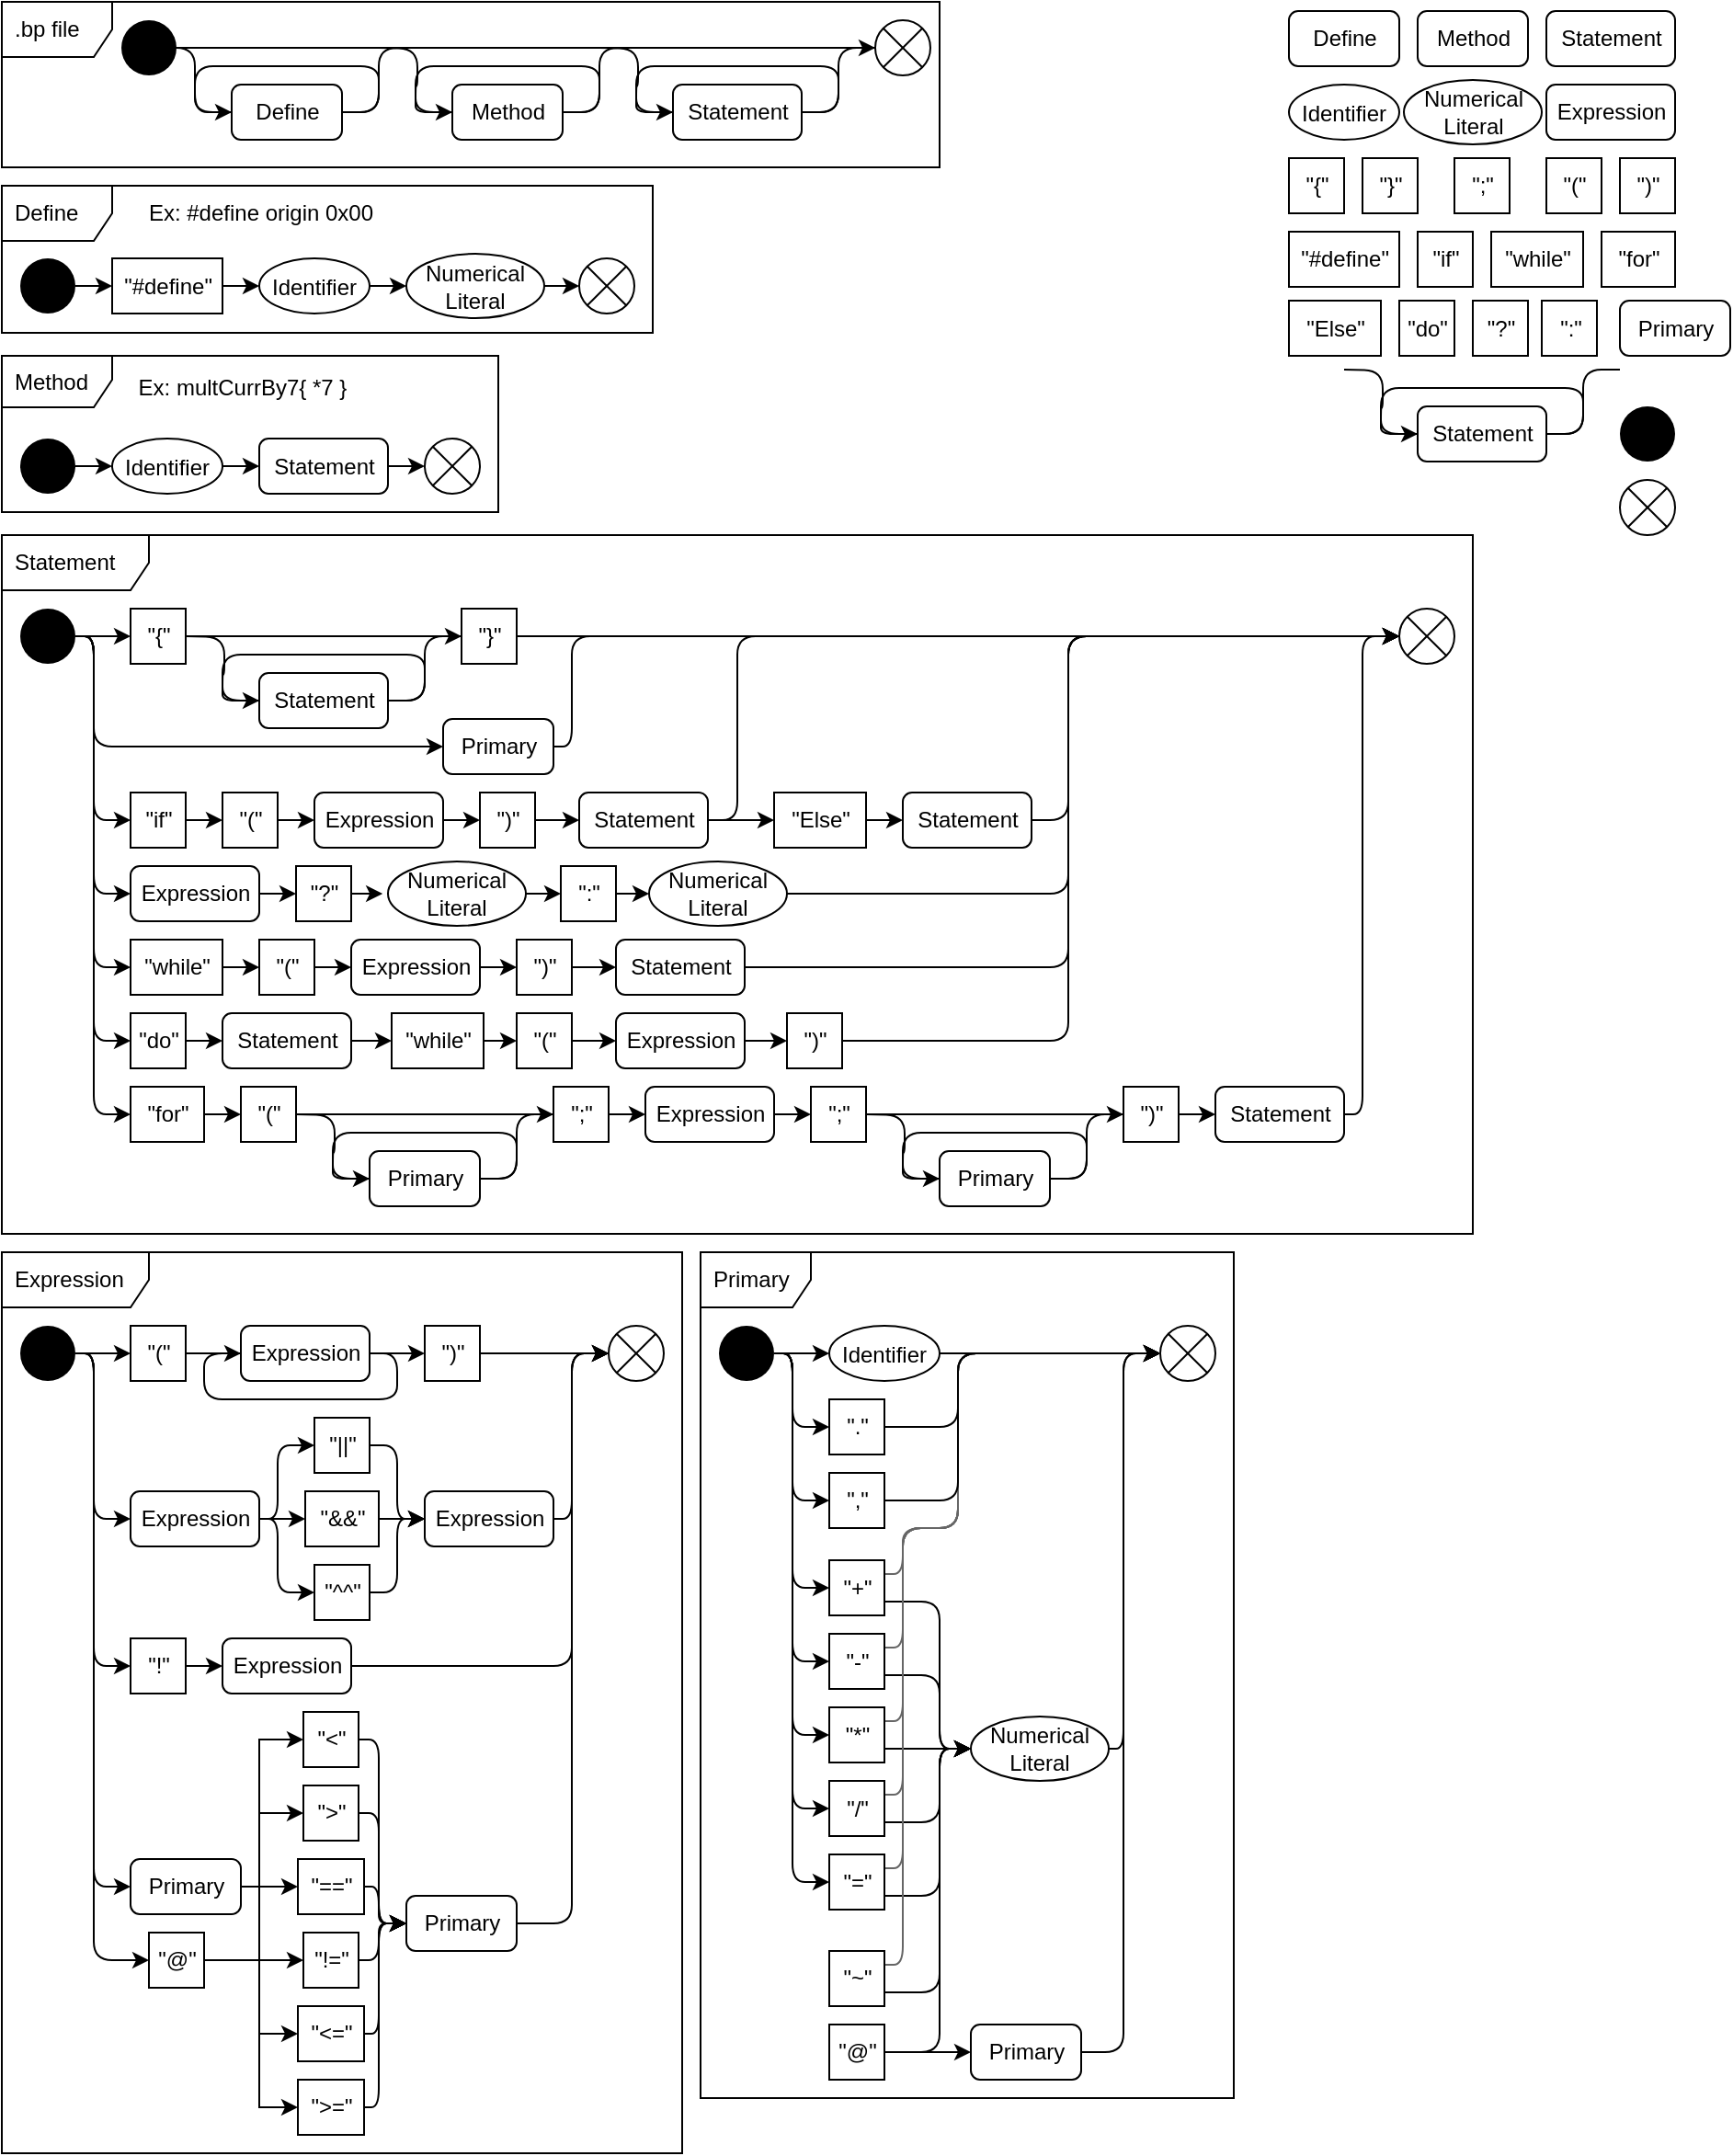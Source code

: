 <mxfile version="18.0.2" type="github">
  <diagram name="Page-1" id="58cdce13-f638-feb5-8d6f-7d28b1aa9fa0">
    <mxGraphModel dx="1657" dy="1246" grid="1" gridSize="10" guides="1" tooltips="1" connect="1" arrows="1" fold="1" page="1" pageScale="1" pageWidth="1100" pageHeight="850" background="none" math="0" shadow="0">
      <root>
        <mxCell id="0" />
        <mxCell id="1" parent="0" />
        <mxCell id="PzlY1NgHu-uQ2nLMQ3hD-25" value="Expression" style="html=1;align=center;verticalAlign=middle;rounded=1;absoluteArcSize=1;arcSize=10;dashed=0;" parent="1" vertex="1">
          <mxGeometry x="850" y="55" width="70" height="30" as="geometry" />
        </mxCell>
        <mxCell id="PzlY1NgHu-uQ2nLMQ3hD-26" value="&quot;{&quot;" style="text;html=1;align=center;verticalAlign=middle;dashed=0;fillColor=#ffffff;strokeColor=#000000;" parent="1" vertex="1">
          <mxGeometry x="710" y="95" width="30" height="30" as="geometry" />
        </mxCell>
        <mxCell id="PzlY1NgHu-uQ2nLMQ3hD-27" value="Identifier" style="ellipse;" parent="1" vertex="1">
          <mxGeometry x="710" y="55" width="60" height="30" as="geometry" />
        </mxCell>
        <mxCell id="PzlY1NgHu-uQ2nLMQ3hD-30" value="Statement" style="html=1;align=center;verticalAlign=middle;rounded=1;absoluteArcSize=1;arcSize=10;dashed=0;" parent="1" vertex="1">
          <mxGeometry x="850" y="15" width="70" height="30" as="geometry" />
        </mxCell>
        <mxCell id="PzlY1NgHu-uQ2nLMQ3hD-31" value="Define" style="html=1;align=center;verticalAlign=middle;rounded=1;absoluteArcSize=1;arcSize=10;dashed=0;" parent="1" vertex="1">
          <mxGeometry x="710" y="15" width="60" height="30" as="geometry" />
        </mxCell>
        <mxCell id="PzlY1NgHu-uQ2nLMQ3hD-32" value="Method" style="html=1;align=center;verticalAlign=middle;rounded=1;absoluteArcSize=1;arcSize=10;dashed=0;" parent="1" vertex="1">
          <mxGeometry x="780" y="15" width="60" height="30" as="geometry" />
        </mxCell>
        <mxCell id="PzlY1NgHu-uQ2nLMQ3hD-34" value="&quot;}&quot;" style="text;html=1;align=center;verticalAlign=middle;dashed=0;fillColor=#ffffff;strokeColor=#000000;" parent="1" vertex="1">
          <mxGeometry x="750" y="95" width="30" height="30" as="geometry" />
        </mxCell>
        <mxCell id="PzlY1NgHu-uQ2nLMQ3hD-35" value="&quot;(&quot;" style="text;html=1;align=center;verticalAlign=middle;dashed=0;fillColor=#ffffff;strokeColor=#000000;" parent="1" vertex="1">
          <mxGeometry x="850" y="95" width="30" height="30" as="geometry" />
        </mxCell>
        <mxCell id="PzlY1NgHu-uQ2nLMQ3hD-36" value="&quot;)&quot;" style="text;html=1;align=center;verticalAlign=middle;dashed=0;fillColor=#ffffff;strokeColor=#000000;" parent="1" vertex="1">
          <mxGeometry x="890" y="95" width="30" height="30" as="geometry" />
        </mxCell>
        <mxCell id="PzlY1NgHu-uQ2nLMQ3hD-37" value="&quot;;&quot;" style="text;html=1;align=center;verticalAlign=middle;dashed=0;fillColor=#ffffff;strokeColor=#000000;" parent="1" vertex="1">
          <mxGeometry x="800" y="95" width="30" height="30" as="geometry" />
        </mxCell>
        <mxCell id="PzlY1NgHu-uQ2nLMQ3hD-38" value="&quot;if&quot;" style="text;html=1;align=center;verticalAlign=middle;dashed=0;fillColor=#ffffff;strokeColor=#000000;" parent="1" vertex="1">
          <mxGeometry x="780" y="135" width="30" height="30" as="geometry" />
        </mxCell>
        <mxCell id="PzlY1NgHu-uQ2nLMQ3hD-39" value="&quot;while&quot;" style="text;html=1;align=center;verticalAlign=middle;dashed=0;fillColor=#ffffff;strokeColor=#000000;" parent="1" vertex="1">
          <mxGeometry x="820" y="135" width="50" height="30" as="geometry" />
        </mxCell>
        <mxCell id="PzlY1NgHu-uQ2nLMQ3hD-40" value="&quot;for&quot;" style="text;html=1;align=center;verticalAlign=middle;dashed=0;fillColor=#ffffff;strokeColor=#000000;" parent="1" vertex="1">
          <mxGeometry x="880" y="135" width="40" height="30" as="geometry" />
        </mxCell>
        <mxCell id="PzlY1NgHu-uQ2nLMQ3hD-41" value="&quot;#define&quot;" style="text;html=1;align=center;verticalAlign=middle;dashed=0;fillColor=#ffffff;strokeColor=#000000;" parent="1" vertex="1">
          <mxGeometry x="710" y="135" width="60" height="30" as="geometry" />
        </mxCell>
        <mxCell id="PzlY1NgHu-uQ2nLMQ3hD-46" value="Numerical Literal" style="ellipse;whiteSpace=wrap;" parent="1" vertex="1">
          <mxGeometry x="772.5" y="52.5" width="75" height="35" as="geometry" />
        </mxCell>
        <mxCell id="PzlY1NgHu-uQ2nLMQ3hD-66" value="" style="group" parent="1" vertex="1" connectable="0">
          <mxGeometry x="10" y="10" width="510" height="90" as="geometry" />
        </mxCell>
        <mxCell id="PzlY1NgHu-uQ2nLMQ3hD-22" value=".bp file" style="shape=umlFrame;whiteSpace=wrap;html=1;width=60;height=30;boundedLbl=1;verticalAlign=middle;align=left;spacingLeft=5;" parent="PzlY1NgHu-uQ2nLMQ3hD-66" vertex="1">
          <mxGeometry width="510" height="90" as="geometry" />
        </mxCell>
        <mxCell id="PzlY1NgHu-uQ2nLMQ3hD-65" value="" style="group" parent="PzlY1NgHu-uQ2nLMQ3hD-66" vertex="1" connectable="0">
          <mxGeometry x="65" y="10" width="440" height="65" as="geometry" />
        </mxCell>
        <mxCell id="PzlY1NgHu-uQ2nLMQ3hD-47" style="edgeStyle=orthogonalEdgeStyle;orthogonalLoop=1;jettySize=auto;html=1;entryX=0;entryY=0.5;entryDx=0;entryDy=0;rounded=1;" parent="PzlY1NgHu-uQ2nLMQ3hD-65" target="PzlY1NgHu-uQ2nLMQ3hD-43" edge="1">
          <mxGeometry relative="1" as="geometry">
            <mxPoint x="20" y="15" as="sourcePoint" />
            <Array as="points">
              <mxPoint x="40" y="15" />
              <mxPoint x="40" y="50" />
            </Array>
          </mxGeometry>
        </mxCell>
        <mxCell id="PzlY1NgHu-uQ2nLMQ3hD-23" value="" style="ellipse;fillColor=#000000;strokeColor=none;" parent="PzlY1NgHu-uQ2nLMQ3hD-65" vertex="1">
          <mxGeometry width="30" height="30" as="geometry" />
        </mxCell>
        <mxCell id="PzlY1NgHu-uQ2nLMQ3hD-24" value="" style="shape=sumEllipse;perimeter=ellipsePerimeter;whiteSpace=wrap;html=1;backgroundOutline=1;" parent="PzlY1NgHu-uQ2nLMQ3hD-65" vertex="1">
          <mxGeometry x="410" width="30" height="30" as="geometry" />
        </mxCell>
        <mxCell id="PzlY1NgHu-uQ2nLMQ3hD-42" style="edgeStyle=orthogonalEdgeStyle;rounded=0;orthogonalLoop=1;jettySize=auto;html=1;exitX=1;exitY=0.5;exitDx=0;exitDy=0;entryX=0;entryY=0.5;entryDx=0;entryDy=0;curved=1;" parent="PzlY1NgHu-uQ2nLMQ3hD-65" source="PzlY1NgHu-uQ2nLMQ3hD-23" target="PzlY1NgHu-uQ2nLMQ3hD-24" edge="1">
          <mxGeometry relative="1" as="geometry" />
        </mxCell>
        <mxCell id="PzlY1NgHu-uQ2nLMQ3hD-48" style="edgeStyle=orthogonalEdgeStyle;orthogonalLoop=1;jettySize=auto;html=1;exitX=1;exitY=0.5;exitDx=0;exitDy=0;endArrow=none;endFill=0;rounded=1;" parent="PzlY1NgHu-uQ2nLMQ3hD-65" source="PzlY1NgHu-uQ2nLMQ3hD-43" edge="1">
          <mxGeometry relative="1" as="geometry">
            <mxPoint x="160" y="15" as="targetPoint" />
            <Array as="points">
              <mxPoint x="140" y="50" />
              <mxPoint x="140" y="15" />
              <mxPoint x="160" y="15" />
            </Array>
          </mxGeometry>
        </mxCell>
        <mxCell id="PzlY1NgHu-uQ2nLMQ3hD-43" value="Define" style="html=1;align=center;verticalAlign=middle;rounded=1;absoluteArcSize=1;arcSize=10;dashed=0;" parent="PzlY1NgHu-uQ2nLMQ3hD-65" vertex="1">
          <mxGeometry x="60" y="35" width="60" height="30" as="geometry" />
        </mxCell>
        <mxCell id="PzlY1NgHu-uQ2nLMQ3hD-49" style="edgeStyle=orthogonalEdgeStyle;orthogonalLoop=1;jettySize=auto;html=1;exitX=1;exitY=0.5;exitDx=0;exitDy=0;entryX=0;entryY=0.5;entryDx=0;entryDy=0;endArrow=none;endFill=0;rounded=1;" parent="PzlY1NgHu-uQ2nLMQ3hD-65" source="PzlY1NgHu-uQ2nLMQ3hD-43" target="PzlY1NgHu-uQ2nLMQ3hD-43" edge="1">
          <mxGeometry relative="1" as="geometry">
            <Array as="points">
              <mxPoint x="140" y="50" />
              <mxPoint x="140" y="25" />
              <mxPoint x="40" y="25" />
              <mxPoint x="40" y="50" />
            </Array>
          </mxGeometry>
        </mxCell>
        <mxCell id="PzlY1NgHu-uQ2nLMQ3hD-54" value="" style="group" parent="PzlY1NgHu-uQ2nLMQ3hD-65" vertex="1" connectable="0">
          <mxGeometry x="140" y="15" width="140" height="50" as="geometry" />
        </mxCell>
        <mxCell id="PzlY1NgHu-uQ2nLMQ3hD-50" style="edgeStyle=orthogonalEdgeStyle;orthogonalLoop=1;jettySize=auto;html=1;exitX=1;exitY=0.5;exitDx=0;exitDy=0;entryX=0;entryY=0.5;entryDx=0;entryDy=0;rounded=1;" parent="PzlY1NgHu-uQ2nLMQ3hD-54" target="PzlY1NgHu-uQ2nLMQ3hD-52" edge="1">
          <mxGeometry relative="1" as="geometry">
            <mxPoint as="sourcePoint" />
          </mxGeometry>
        </mxCell>
        <mxCell id="PzlY1NgHu-uQ2nLMQ3hD-51" style="edgeStyle=orthogonalEdgeStyle;orthogonalLoop=1;jettySize=auto;html=1;exitX=1;exitY=0.5;exitDx=0;exitDy=0;endArrow=none;endFill=0;rounded=1;" parent="PzlY1NgHu-uQ2nLMQ3hD-54" source="PzlY1NgHu-uQ2nLMQ3hD-52" edge="1">
          <mxGeometry relative="1" as="geometry">
            <mxPoint x="140" as="targetPoint" />
            <Array as="points">
              <mxPoint x="120" y="35" />
              <mxPoint x="120" />
              <mxPoint x="140" />
            </Array>
          </mxGeometry>
        </mxCell>
        <mxCell id="PzlY1NgHu-uQ2nLMQ3hD-52" value="Method" style="html=1;align=center;verticalAlign=middle;rounded=1;absoluteArcSize=1;arcSize=10;dashed=0;" parent="PzlY1NgHu-uQ2nLMQ3hD-54" vertex="1">
          <mxGeometry x="40" y="20" width="60" height="30" as="geometry" />
        </mxCell>
        <mxCell id="PzlY1NgHu-uQ2nLMQ3hD-53" style="edgeStyle=orthogonalEdgeStyle;orthogonalLoop=1;jettySize=auto;html=1;exitX=1;exitY=0.5;exitDx=0;exitDy=0;entryX=0;entryY=0.5;entryDx=0;entryDy=0;endArrow=none;endFill=0;rounded=1;" parent="PzlY1NgHu-uQ2nLMQ3hD-54" source="PzlY1NgHu-uQ2nLMQ3hD-52" target="PzlY1NgHu-uQ2nLMQ3hD-52" edge="1">
          <mxGeometry relative="1" as="geometry">
            <Array as="points">
              <mxPoint x="120" y="35" />
              <mxPoint x="120" y="10" />
              <mxPoint x="20" y="10" />
              <mxPoint x="20" y="35" />
            </Array>
          </mxGeometry>
        </mxCell>
        <mxCell id="PzlY1NgHu-uQ2nLMQ3hD-64" value="" style="group" parent="PzlY1NgHu-uQ2nLMQ3hD-65" vertex="1" connectable="0">
          <mxGeometry x="260" y="15" width="130" height="50" as="geometry" />
        </mxCell>
        <mxCell id="PzlY1NgHu-uQ2nLMQ3hD-55" style="edgeStyle=orthogonalEdgeStyle;orthogonalLoop=1;jettySize=auto;html=1;exitX=1;exitY=0.5;exitDx=0;exitDy=0;entryX=0;entryY=0.5;entryDx=0;entryDy=0;rounded=1;" parent="PzlY1NgHu-uQ2nLMQ3hD-64" target="PzlY1NgHu-uQ2nLMQ3hD-57" edge="1">
          <mxGeometry relative="1" as="geometry">
            <mxPoint as="sourcePoint" />
          </mxGeometry>
        </mxCell>
        <mxCell id="PzlY1NgHu-uQ2nLMQ3hD-56" style="edgeStyle=orthogonalEdgeStyle;orthogonalLoop=1;jettySize=auto;html=1;exitX=1;exitY=0.5;exitDx=0;exitDy=0;endArrow=none;endFill=0;rounded=1;" parent="PzlY1NgHu-uQ2nLMQ3hD-64" source="PzlY1NgHu-uQ2nLMQ3hD-57" edge="1">
          <mxGeometry relative="1" as="geometry">
            <mxPoint x="150" as="targetPoint" />
            <Array as="points">
              <mxPoint x="130" y="35" />
              <mxPoint x="130" />
            </Array>
          </mxGeometry>
        </mxCell>
        <mxCell id="PzlY1NgHu-uQ2nLMQ3hD-57" value="Statement" style="html=1;align=center;verticalAlign=middle;rounded=1;absoluteArcSize=1;arcSize=10;dashed=0;" parent="PzlY1NgHu-uQ2nLMQ3hD-64" vertex="1">
          <mxGeometry x="40" y="20" width="70" height="30" as="geometry" />
        </mxCell>
        <mxCell id="PzlY1NgHu-uQ2nLMQ3hD-58" style="edgeStyle=orthogonalEdgeStyle;orthogonalLoop=1;jettySize=auto;html=1;exitX=1;exitY=0.5;exitDx=0;exitDy=0;entryX=0;entryY=0.5;entryDx=0;entryDy=0;endArrow=none;endFill=0;rounded=1;" parent="PzlY1NgHu-uQ2nLMQ3hD-64" source="PzlY1NgHu-uQ2nLMQ3hD-57" target="PzlY1NgHu-uQ2nLMQ3hD-57" edge="1">
          <mxGeometry relative="1" as="geometry">
            <Array as="points">
              <mxPoint x="130" y="35" />
              <mxPoint x="130" y="10" />
              <mxPoint x="20" y="10" />
              <mxPoint x="20" y="35" />
            </Array>
          </mxGeometry>
        </mxCell>
        <mxCell id="PzlY1NgHu-uQ2nLMQ3hD-92" value="" style="group" parent="1" vertex="1" connectable="0">
          <mxGeometry x="10" y="110" width="354" height="80" as="geometry" />
        </mxCell>
        <mxCell id="PzlY1NgHu-uQ2nLMQ3hD-88" value="Define" style="shape=umlFrame;whiteSpace=wrap;html=1;width=60;height=30;boundedLbl=1;verticalAlign=middle;align=left;spacingLeft=5;" parent="PzlY1NgHu-uQ2nLMQ3hD-92" vertex="1">
          <mxGeometry width="354" height="80" as="geometry" />
        </mxCell>
        <mxCell id="PzlY1NgHu-uQ2nLMQ3hD-89" value="" style="group" parent="PzlY1NgHu-uQ2nLMQ3hD-92" vertex="1" connectable="0">
          <mxGeometry x="10" y="37" width="334" height="35" as="geometry" />
        </mxCell>
        <mxCell id="PzlY1NgHu-uQ2nLMQ3hD-78" value="" style="ellipse;fillColor=#000000;strokeColor=none;" parent="PzlY1NgHu-uQ2nLMQ3hD-89" vertex="1">
          <mxGeometry y="2.5" width="30" height="30" as="geometry" />
        </mxCell>
        <mxCell id="PzlY1NgHu-uQ2nLMQ3hD-79" value="" style="shape=sumEllipse;perimeter=ellipsePerimeter;whiteSpace=wrap;html=1;backgroundOutline=1;" parent="PzlY1NgHu-uQ2nLMQ3hD-89" vertex="1">
          <mxGeometry x="304" y="2.5" width="30" height="30" as="geometry" />
        </mxCell>
        <mxCell id="PzlY1NgHu-uQ2nLMQ3hD-80" value="&quot;#define&quot;" style="text;html=1;align=center;verticalAlign=middle;dashed=0;fillColor=#ffffff;strokeColor=#000000;" parent="PzlY1NgHu-uQ2nLMQ3hD-89" vertex="1">
          <mxGeometry x="50" y="2.5" width="60" height="30" as="geometry" />
        </mxCell>
        <mxCell id="PzlY1NgHu-uQ2nLMQ3hD-83" style="edgeStyle=orthogonalEdgeStyle;rounded=1;orthogonalLoop=1;jettySize=auto;html=1;exitX=1;exitY=0.5;exitDx=0;exitDy=0;entryX=0;entryY=0.5;entryDx=0;entryDy=0;endArrow=classic;endFill=1;" parent="PzlY1NgHu-uQ2nLMQ3hD-89" source="PzlY1NgHu-uQ2nLMQ3hD-78" target="PzlY1NgHu-uQ2nLMQ3hD-80" edge="1">
          <mxGeometry relative="1" as="geometry" />
        </mxCell>
        <mxCell id="PzlY1NgHu-uQ2nLMQ3hD-81" value="Identifier" style="ellipse;" parent="PzlY1NgHu-uQ2nLMQ3hD-89" vertex="1">
          <mxGeometry x="130" y="2.5" width="60" height="30" as="geometry" />
        </mxCell>
        <mxCell id="PzlY1NgHu-uQ2nLMQ3hD-84" style="edgeStyle=orthogonalEdgeStyle;rounded=1;orthogonalLoop=1;jettySize=auto;html=1;exitX=1;exitY=0.5;exitDx=0;exitDy=0;entryX=0;entryY=0.5;entryDx=0;entryDy=0;endArrow=classic;endFill=1;" parent="PzlY1NgHu-uQ2nLMQ3hD-89" source="PzlY1NgHu-uQ2nLMQ3hD-80" target="PzlY1NgHu-uQ2nLMQ3hD-81" edge="1">
          <mxGeometry relative="1" as="geometry" />
        </mxCell>
        <mxCell id="PzlY1NgHu-uQ2nLMQ3hD-87" style="edgeStyle=orthogonalEdgeStyle;rounded=1;orthogonalLoop=1;jettySize=auto;html=1;exitX=1;exitY=0.5;exitDx=0;exitDy=0;entryX=0;entryY=0.5;entryDx=0;entryDy=0;endArrow=classic;endFill=1;" parent="PzlY1NgHu-uQ2nLMQ3hD-89" source="PzlY1NgHu-uQ2nLMQ3hD-82" target="PzlY1NgHu-uQ2nLMQ3hD-79" edge="1">
          <mxGeometry relative="1" as="geometry" />
        </mxCell>
        <mxCell id="PzlY1NgHu-uQ2nLMQ3hD-82" value="Numerical Literal" style="ellipse;whiteSpace=wrap;" parent="PzlY1NgHu-uQ2nLMQ3hD-89" vertex="1">
          <mxGeometry x="210" width="75" height="35" as="geometry" />
        </mxCell>
        <mxCell id="PzlY1NgHu-uQ2nLMQ3hD-85" style="edgeStyle=orthogonalEdgeStyle;rounded=1;orthogonalLoop=1;jettySize=auto;html=1;exitX=1;exitY=0.5;exitDx=0;exitDy=0;entryX=0;entryY=0.5;entryDx=0;entryDy=0;endArrow=classic;endFill=1;" parent="PzlY1NgHu-uQ2nLMQ3hD-89" source="PzlY1NgHu-uQ2nLMQ3hD-81" target="PzlY1NgHu-uQ2nLMQ3hD-82" edge="1">
          <mxGeometry relative="1" as="geometry" />
        </mxCell>
        <mxCell id="PzlY1NgHu-uQ2nLMQ3hD-90" value="Ex: #define origin 0x00" style="text;html=1;strokeColor=none;fillColor=none;align=center;verticalAlign=middle;whiteSpace=wrap;rounded=0;" parent="PzlY1NgHu-uQ2nLMQ3hD-92" vertex="1">
          <mxGeometry x="74" y="5" width="134" height="20" as="geometry" />
        </mxCell>
        <mxCell id="PzlY1NgHu-uQ2nLMQ3hD-102" value="" style="ellipse;fillColor=#000000;strokeColor=none;" parent="1" vertex="1">
          <mxGeometry x="890" y="230" width="30" height="30" as="geometry" />
        </mxCell>
        <mxCell id="PzlY1NgHu-uQ2nLMQ3hD-103" value="" style="shape=sumEllipse;perimeter=ellipsePerimeter;whiteSpace=wrap;html=1;backgroundOutline=1;" parent="1" vertex="1">
          <mxGeometry x="890" y="270" width="30" height="30" as="geometry" />
        </mxCell>
        <mxCell id="PzlY1NgHu-uQ2nLMQ3hD-114" value="" style="group" parent="1" vertex="1" connectable="0">
          <mxGeometry x="10" y="202.5" width="270" height="85" as="geometry" />
        </mxCell>
        <mxCell id="PzlY1NgHu-uQ2nLMQ3hD-111" value="" style="group" parent="PzlY1NgHu-uQ2nLMQ3hD-114" vertex="1" connectable="0">
          <mxGeometry x="10" y="45" width="250" height="30" as="geometry" />
        </mxCell>
        <mxCell id="PzlY1NgHu-uQ2nLMQ3hD-104" value="" style="ellipse;fillColor=#000000;strokeColor=none;" parent="PzlY1NgHu-uQ2nLMQ3hD-111" vertex="1">
          <mxGeometry width="30" height="30" as="geometry" />
        </mxCell>
        <mxCell id="PzlY1NgHu-uQ2nLMQ3hD-105" value="" style="shape=sumEllipse;perimeter=ellipsePerimeter;whiteSpace=wrap;html=1;backgroundOutline=1;" parent="PzlY1NgHu-uQ2nLMQ3hD-111" vertex="1">
          <mxGeometry x="220" width="30" height="30" as="geometry" />
        </mxCell>
        <mxCell id="PzlY1NgHu-uQ2nLMQ3hD-106" value="Identifier" style="ellipse;" parent="PzlY1NgHu-uQ2nLMQ3hD-111" vertex="1">
          <mxGeometry x="50" width="60" height="30" as="geometry" />
        </mxCell>
        <mxCell id="PzlY1NgHu-uQ2nLMQ3hD-108" style="edgeStyle=orthogonalEdgeStyle;rounded=1;orthogonalLoop=1;jettySize=auto;html=1;exitX=1;exitY=0.5;exitDx=0;exitDy=0;entryX=0;entryY=0.5;entryDx=0;entryDy=0;endArrow=classic;endFill=1;" parent="PzlY1NgHu-uQ2nLMQ3hD-111" source="PzlY1NgHu-uQ2nLMQ3hD-104" target="PzlY1NgHu-uQ2nLMQ3hD-106" edge="1">
          <mxGeometry relative="1" as="geometry" />
        </mxCell>
        <mxCell id="PzlY1NgHu-uQ2nLMQ3hD-110" style="edgeStyle=orthogonalEdgeStyle;rounded=1;orthogonalLoop=1;jettySize=auto;html=1;exitX=1;exitY=0.5;exitDx=0;exitDy=0;entryX=0;entryY=0.5;entryDx=0;entryDy=0;endArrow=classic;endFill=1;" parent="PzlY1NgHu-uQ2nLMQ3hD-111" source="PzlY1NgHu-uQ2nLMQ3hD-107" target="PzlY1NgHu-uQ2nLMQ3hD-105" edge="1">
          <mxGeometry relative="1" as="geometry" />
        </mxCell>
        <mxCell id="PzlY1NgHu-uQ2nLMQ3hD-107" value="Statement" style="html=1;align=center;verticalAlign=middle;rounded=1;absoluteArcSize=1;arcSize=10;dashed=0;" parent="PzlY1NgHu-uQ2nLMQ3hD-111" vertex="1">
          <mxGeometry x="130" width="70" height="30" as="geometry" />
        </mxCell>
        <mxCell id="PzlY1NgHu-uQ2nLMQ3hD-109" style="edgeStyle=orthogonalEdgeStyle;rounded=1;orthogonalLoop=1;jettySize=auto;html=1;exitX=1;exitY=0.5;exitDx=0;exitDy=0;entryX=0;entryY=0.5;entryDx=0;entryDy=0;endArrow=classic;endFill=1;" parent="PzlY1NgHu-uQ2nLMQ3hD-111" source="PzlY1NgHu-uQ2nLMQ3hD-106" target="PzlY1NgHu-uQ2nLMQ3hD-107" edge="1">
          <mxGeometry relative="1" as="geometry" />
        </mxCell>
        <mxCell id="PzlY1NgHu-uQ2nLMQ3hD-112" value="Ex: multCurrBy7{ *7 }" style="text;html=1;strokeColor=none;fillColor=none;align=center;verticalAlign=middle;whiteSpace=wrap;rounded=0;" parent="PzlY1NgHu-uQ2nLMQ3hD-114" vertex="1">
          <mxGeometry x="66" y="7" width="130" height="20" as="geometry" />
        </mxCell>
        <mxCell id="PzlY1NgHu-uQ2nLMQ3hD-113" value="Method" style="shape=umlFrame;whiteSpace=wrap;html=1;width=60;height=28;boundedLbl=1;verticalAlign=middle;align=left;spacingLeft=5;" parent="PzlY1NgHu-uQ2nLMQ3hD-114" vertex="1">
          <mxGeometry width="270" height="85" as="geometry" />
        </mxCell>
        <mxCell id="PzlY1NgHu-uQ2nLMQ3hD-165" value="" style="group" parent="1" vertex="1" connectable="0">
          <mxGeometry x="740" y="210" width="130" height="50" as="geometry" />
        </mxCell>
        <mxCell id="PzlY1NgHu-uQ2nLMQ3hD-60" style="edgeStyle=orthogonalEdgeStyle;orthogonalLoop=1;jettySize=auto;html=1;exitX=1;exitY=0.5;exitDx=0;exitDy=0;entryX=0;entryY=0.5;entryDx=0;entryDy=0;rounded=1;" parent="PzlY1NgHu-uQ2nLMQ3hD-165" target="PzlY1NgHu-uQ2nLMQ3hD-62" edge="1">
          <mxGeometry relative="1" as="geometry">
            <mxPoint y="1.137e-13" as="sourcePoint" />
          </mxGeometry>
        </mxCell>
        <mxCell id="PzlY1NgHu-uQ2nLMQ3hD-61" style="edgeStyle=orthogonalEdgeStyle;orthogonalLoop=1;jettySize=auto;html=1;exitX=1;exitY=0.5;exitDx=0;exitDy=0;endArrow=none;endFill=0;rounded=1;" parent="PzlY1NgHu-uQ2nLMQ3hD-165" source="PzlY1NgHu-uQ2nLMQ3hD-62" edge="1">
          <mxGeometry relative="1" as="geometry">
            <mxPoint x="150" y="1.137e-13" as="targetPoint" />
            <Array as="points">
              <mxPoint x="130" y="35" />
              <mxPoint x="130" />
            </Array>
          </mxGeometry>
        </mxCell>
        <mxCell id="PzlY1NgHu-uQ2nLMQ3hD-62" value="Statement" style="html=1;align=center;verticalAlign=middle;rounded=1;absoluteArcSize=1;arcSize=10;dashed=0;" parent="PzlY1NgHu-uQ2nLMQ3hD-165" vertex="1">
          <mxGeometry x="40" y="20" width="70" height="30" as="geometry" />
        </mxCell>
        <mxCell id="PzlY1NgHu-uQ2nLMQ3hD-63" style="edgeStyle=orthogonalEdgeStyle;orthogonalLoop=1;jettySize=auto;html=1;exitX=1;exitY=0.5;exitDx=0;exitDy=0;entryX=0;entryY=0.5;entryDx=0;entryDy=0;endArrow=none;endFill=0;rounded=1;" parent="PzlY1NgHu-uQ2nLMQ3hD-165" source="PzlY1NgHu-uQ2nLMQ3hD-62" target="PzlY1NgHu-uQ2nLMQ3hD-62" edge="1">
          <mxGeometry relative="1" as="geometry">
            <Array as="points">
              <mxPoint x="130" y="35" />
              <mxPoint x="130" y="10" />
              <mxPoint x="20" y="10" />
              <mxPoint x="20" y="35" />
            </Array>
          </mxGeometry>
        </mxCell>
        <mxCell id="PzlY1NgHu-uQ2nLMQ3hD-187" value="&quot;Else&quot;" style="text;html=1;align=center;verticalAlign=middle;dashed=0;fillColor=#ffffff;strokeColor=#000000;" parent="1" vertex="1">
          <mxGeometry x="710" y="172.5" width="50" height="30" as="geometry" />
        </mxCell>
        <mxCell id="PzlY1NgHu-uQ2nLMQ3hD-188" value="&quot;do&quot;" style="text;html=1;align=center;verticalAlign=middle;dashed=0;fillColor=#ffffff;strokeColor=#000000;" parent="1" vertex="1">
          <mxGeometry x="770" y="172.5" width="30" height="30" as="geometry" />
        </mxCell>
        <mxCell id="PzlY1NgHu-uQ2nLMQ3hD-189" value="&quot;?&quot;" style="text;html=1;align=center;verticalAlign=middle;dashed=0;fillColor=#ffffff;strokeColor=#000000;" parent="1" vertex="1">
          <mxGeometry x="810" y="172.5" width="30" height="30" as="geometry" />
        </mxCell>
        <mxCell id="PzlY1NgHu-uQ2nLMQ3hD-190" value="&quot;:&quot;" style="text;html=1;align=center;verticalAlign=middle;dashed=0;fillColor=#ffffff;strokeColor=#000000;" parent="1" vertex="1">
          <mxGeometry x="847.5" y="172.5" width="30" height="30" as="geometry" />
        </mxCell>
        <mxCell id="PzlY1NgHu-uQ2nLMQ3hD-219" value="Primary" style="html=1;align=center;verticalAlign=middle;rounded=1;absoluteArcSize=1;arcSize=10;dashed=0;" parent="1" vertex="1">
          <mxGeometry x="890" y="172.5" width="60" height="30" as="geometry" />
        </mxCell>
        <mxCell id="PzlY1NgHu-uQ2nLMQ3hD-225" value="" style="group" parent="1" vertex="1" connectable="0">
          <mxGeometry x="10" y="300" width="800" height="380" as="geometry" />
        </mxCell>
        <mxCell id="PzlY1NgHu-uQ2nLMQ3hD-224" value="Statement" style="shape=umlFrame;whiteSpace=wrap;html=1;width=80;height=30;boundedLbl=1;verticalAlign=middle;align=left;spacingLeft=5;" parent="PzlY1NgHu-uQ2nLMQ3hD-225" vertex="1">
          <mxGeometry width="800" height="380" as="geometry" />
        </mxCell>
        <mxCell id="PzlY1NgHu-uQ2nLMQ3hD-223" value="" style="group" parent="PzlY1NgHu-uQ2nLMQ3hD-225" vertex="1" connectable="0">
          <mxGeometry x="10" y="40" width="780" height="325" as="geometry" />
        </mxCell>
        <mxCell id="PzlY1NgHu-uQ2nLMQ3hD-115" value="" style="ellipse;fillColor=#000000;strokeColor=none;" parent="PzlY1NgHu-uQ2nLMQ3hD-223" vertex="1">
          <mxGeometry width="30" height="30" as="geometry" />
        </mxCell>
        <mxCell id="PzlY1NgHu-uQ2nLMQ3hD-116" value="" style="shape=sumEllipse;perimeter=ellipsePerimeter;whiteSpace=wrap;html=1;backgroundOutline=1;" parent="PzlY1NgHu-uQ2nLMQ3hD-223" vertex="1">
          <mxGeometry x="750" width="30" height="30" as="geometry" />
        </mxCell>
        <mxCell id="PzlY1NgHu-uQ2nLMQ3hD-127" style="edgeStyle=orthogonalEdgeStyle;rounded=1;orthogonalLoop=1;jettySize=auto;html=1;exitX=1;exitY=0.5;exitDx=0;exitDy=0;entryX=0;entryY=0.5;entryDx=0;entryDy=0;endArrow=classic;endFill=1;" parent="PzlY1NgHu-uQ2nLMQ3hD-223" source="PzlY1NgHu-uQ2nLMQ3hD-119" target="PzlY1NgHu-uQ2nLMQ3hD-116" edge="1">
          <mxGeometry relative="1" as="geometry" />
        </mxCell>
        <mxCell id="PzlY1NgHu-uQ2nLMQ3hD-155" style="edgeStyle=orthogonalEdgeStyle;rounded=1;orthogonalLoop=1;jettySize=auto;html=1;exitX=1;exitY=0.5;exitDx=0;exitDy=0;entryX=0;entryY=0.5;entryDx=0;entryDy=0;endArrow=classic;endFill=1;" parent="PzlY1NgHu-uQ2nLMQ3hD-223" source="PzlY1NgHu-uQ2nLMQ3hD-133" target="PzlY1NgHu-uQ2nLMQ3hD-116" edge="1">
          <mxGeometry relative="1" as="geometry">
            <Array as="points">
              <mxPoint x="570" y="195" />
              <mxPoint x="570" y="15" />
            </Array>
          </mxGeometry>
        </mxCell>
        <mxCell id="PzlY1NgHu-uQ2nLMQ3hD-148" style="edgeStyle=orthogonalEdgeStyle;rounded=1;orthogonalLoop=1;jettySize=auto;html=1;exitX=1;exitY=0.5;exitDx=0;exitDy=0;entryX=0;entryY=0.5;entryDx=0;entryDy=0;endArrow=classic;endFill=1;" parent="PzlY1NgHu-uQ2nLMQ3hD-223" source="PzlY1NgHu-uQ2nLMQ3hD-145" target="PzlY1NgHu-uQ2nLMQ3hD-116" edge="1">
          <mxGeometry relative="1" as="geometry">
            <Array as="points">
              <mxPoint x="390" y="115" />
              <mxPoint x="390" y="15" />
            </Array>
          </mxGeometry>
        </mxCell>
        <mxCell id="PzlY1NgHu-uQ2nLMQ3hD-154" style="edgeStyle=orthogonalEdgeStyle;rounded=1;orthogonalLoop=1;jettySize=auto;html=1;exitX=1;exitY=0.5;exitDx=0;exitDy=0;entryX=0;entryY=0.5;entryDx=0;entryDy=0;endArrow=classic;endFill=1;" parent="PzlY1NgHu-uQ2nLMQ3hD-223" source="PzlY1NgHu-uQ2nLMQ3hD-152" target="PzlY1NgHu-uQ2nLMQ3hD-116" edge="1">
          <mxGeometry relative="1" as="geometry">
            <Array as="points">
              <mxPoint x="570" y="115" />
              <mxPoint x="570" y="15" />
            </Array>
          </mxGeometry>
        </mxCell>
        <mxCell id="PzlY1NgHu-uQ2nLMQ3hD-156" value="" style="group" parent="PzlY1NgHu-uQ2nLMQ3hD-223" vertex="1" connectable="0">
          <mxGeometry x="60" width="210" height="65" as="geometry" />
        </mxCell>
        <mxCell id="PzlY1NgHu-uQ2nLMQ3hD-118" value="&quot;{&quot;" style="text;html=1;align=center;verticalAlign=middle;dashed=0;fillColor=#ffffff;strokeColor=#000000;" parent="PzlY1NgHu-uQ2nLMQ3hD-156" vertex="1">
          <mxGeometry width="30" height="30" as="geometry" />
        </mxCell>
        <mxCell id="PzlY1NgHu-uQ2nLMQ3hD-119" value="&quot;}&quot;" style="text;html=1;align=center;verticalAlign=middle;dashed=0;fillColor=#ffffff;strokeColor=#000000;" parent="PzlY1NgHu-uQ2nLMQ3hD-156" vertex="1">
          <mxGeometry x="180" width="30" height="30" as="geometry" />
        </mxCell>
        <mxCell id="PzlY1NgHu-uQ2nLMQ3hD-125" style="edgeStyle=orthogonalEdgeStyle;rounded=1;orthogonalLoop=1;jettySize=auto;html=1;exitX=1;exitY=0.5;exitDx=0;exitDy=0;entryX=0;entryY=0.5;entryDx=0;entryDy=0;endArrow=classic;endFill=1;" parent="PzlY1NgHu-uQ2nLMQ3hD-156" source="PzlY1NgHu-uQ2nLMQ3hD-118" target="PzlY1NgHu-uQ2nLMQ3hD-119" edge="1">
          <mxGeometry relative="1" as="geometry" />
        </mxCell>
        <mxCell id="PzlY1NgHu-uQ2nLMQ3hD-120" value="" style="group" parent="PzlY1NgHu-uQ2nLMQ3hD-156" vertex="1" connectable="0">
          <mxGeometry x="30" y="15" width="130" height="50" as="geometry" />
        </mxCell>
        <mxCell id="PzlY1NgHu-uQ2nLMQ3hD-121" style="edgeStyle=orthogonalEdgeStyle;orthogonalLoop=1;jettySize=auto;html=1;exitX=1;exitY=0.5;exitDx=0;exitDy=0;entryX=0;entryY=0.5;entryDx=0;entryDy=0;rounded=1;" parent="PzlY1NgHu-uQ2nLMQ3hD-120" target="PzlY1NgHu-uQ2nLMQ3hD-123" edge="1">
          <mxGeometry relative="1" as="geometry">
            <mxPoint y="1.137e-13" as="sourcePoint" />
          </mxGeometry>
        </mxCell>
        <mxCell id="PzlY1NgHu-uQ2nLMQ3hD-122" style="edgeStyle=orthogonalEdgeStyle;orthogonalLoop=1;jettySize=auto;html=1;exitX=1;exitY=0.5;exitDx=0;exitDy=0;endArrow=none;endFill=0;rounded=1;" parent="PzlY1NgHu-uQ2nLMQ3hD-120" source="PzlY1NgHu-uQ2nLMQ3hD-123" edge="1">
          <mxGeometry relative="1" as="geometry">
            <mxPoint x="150" y="1.137e-13" as="targetPoint" />
            <Array as="points">
              <mxPoint x="130" y="35" />
              <mxPoint x="130" />
            </Array>
          </mxGeometry>
        </mxCell>
        <mxCell id="PzlY1NgHu-uQ2nLMQ3hD-123" value="Statement" style="html=1;align=center;verticalAlign=middle;rounded=1;absoluteArcSize=1;arcSize=10;dashed=0;" parent="PzlY1NgHu-uQ2nLMQ3hD-120" vertex="1">
          <mxGeometry x="40" y="20" width="70" height="30" as="geometry" />
        </mxCell>
        <mxCell id="PzlY1NgHu-uQ2nLMQ3hD-124" style="edgeStyle=orthogonalEdgeStyle;orthogonalLoop=1;jettySize=auto;html=1;exitX=1;exitY=0.5;exitDx=0;exitDy=0;entryX=0;entryY=0.5;entryDx=0;entryDy=0;endArrow=none;endFill=0;rounded=1;" parent="PzlY1NgHu-uQ2nLMQ3hD-120" source="PzlY1NgHu-uQ2nLMQ3hD-123" target="PzlY1NgHu-uQ2nLMQ3hD-123" edge="1">
          <mxGeometry relative="1" as="geometry">
            <Array as="points">
              <mxPoint x="130" y="35" />
              <mxPoint x="130" y="10" />
              <mxPoint x="20" y="10" />
              <mxPoint x="20" y="35" />
            </Array>
          </mxGeometry>
        </mxCell>
        <mxCell id="PzlY1NgHu-uQ2nLMQ3hD-126" style="edgeStyle=orthogonalEdgeStyle;rounded=1;orthogonalLoop=1;jettySize=auto;html=1;exitX=1;exitY=0.5;exitDx=0;exitDy=0;entryX=0;entryY=0.5;entryDx=0;entryDy=0;endArrow=classic;endFill=1;" parent="PzlY1NgHu-uQ2nLMQ3hD-223" source="PzlY1NgHu-uQ2nLMQ3hD-115" target="PzlY1NgHu-uQ2nLMQ3hD-118" edge="1">
          <mxGeometry relative="1" as="geometry" />
        </mxCell>
        <mxCell id="PzlY1NgHu-uQ2nLMQ3hD-157" value="" style="group" parent="PzlY1NgHu-uQ2nLMQ3hD-223" vertex="1" connectable="0">
          <mxGeometry x="60" y="100" width="490" height="30" as="geometry" />
        </mxCell>
        <mxCell id="PzlY1NgHu-uQ2nLMQ3hD-131" value="&quot;if&quot;" style="text;html=1;align=center;verticalAlign=middle;dashed=0;fillColor=#ffffff;strokeColor=#000000;" parent="PzlY1NgHu-uQ2nLMQ3hD-157" vertex="1">
          <mxGeometry width="30" height="30" as="geometry" />
        </mxCell>
        <mxCell id="PzlY1NgHu-uQ2nLMQ3hD-140" value="Expression" style="html=1;align=center;verticalAlign=middle;rounded=1;absoluteArcSize=1;arcSize=10;dashed=0;" parent="PzlY1NgHu-uQ2nLMQ3hD-157" vertex="1">
          <mxGeometry x="100" width="70" height="30" as="geometry" />
        </mxCell>
        <mxCell id="PzlY1NgHu-uQ2nLMQ3hD-141" style="edgeStyle=orthogonalEdgeStyle;rounded=1;orthogonalLoop=1;jettySize=auto;html=1;exitX=1;exitY=0.5;exitDx=0;exitDy=0;entryX=0;entryY=0.5;entryDx=0;entryDy=0;endArrow=classic;endFill=1;" parent="PzlY1NgHu-uQ2nLMQ3hD-157" source="PzlY1NgHu-uQ2nLMQ3hD-142" target="PzlY1NgHu-uQ2nLMQ3hD-140" edge="1">
          <mxGeometry relative="1" as="geometry" />
        </mxCell>
        <mxCell id="PzlY1NgHu-uQ2nLMQ3hD-142" value="&quot;(&quot;" style="text;html=1;align=center;verticalAlign=middle;dashed=0;fillColor=#ffffff;strokeColor=#000000;" parent="PzlY1NgHu-uQ2nLMQ3hD-157" vertex="1">
          <mxGeometry x="50" width="30" height="30" as="geometry" />
        </mxCell>
        <mxCell id="PzlY1NgHu-uQ2nLMQ3hD-146" style="edgeStyle=orthogonalEdgeStyle;rounded=1;orthogonalLoop=1;jettySize=auto;html=1;exitX=1;exitY=0.5;exitDx=0;exitDy=0;entryX=0;entryY=0.5;entryDx=0;entryDy=0;endArrow=classic;endFill=1;" parent="PzlY1NgHu-uQ2nLMQ3hD-157" source="PzlY1NgHu-uQ2nLMQ3hD-131" target="PzlY1NgHu-uQ2nLMQ3hD-142" edge="1">
          <mxGeometry relative="1" as="geometry" />
        </mxCell>
        <mxCell id="PzlY1NgHu-uQ2nLMQ3hD-144" value="&quot;)&quot;" style="text;html=1;align=center;verticalAlign=middle;dashed=0;fillColor=#ffffff;strokeColor=#000000;" parent="PzlY1NgHu-uQ2nLMQ3hD-157" vertex="1">
          <mxGeometry x="190" width="30" height="30" as="geometry" />
        </mxCell>
        <mxCell id="PzlY1NgHu-uQ2nLMQ3hD-139" style="edgeStyle=orthogonalEdgeStyle;rounded=1;orthogonalLoop=1;jettySize=auto;html=1;exitX=1;exitY=0.5;exitDx=0;exitDy=0;entryX=0;entryY=0.5;entryDx=0;entryDy=0;endArrow=classic;endFill=1;" parent="PzlY1NgHu-uQ2nLMQ3hD-157" source="PzlY1NgHu-uQ2nLMQ3hD-140" target="PzlY1NgHu-uQ2nLMQ3hD-144" edge="1">
          <mxGeometry relative="1" as="geometry" />
        </mxCell>
        <mxCell id="PzlY1NgHu-uQ2nLMQ3hD-145" value="Statement" style="html=1;align=center;verticalAlign=middle;rounded=1;absoluteArcSize=1;arcSize=10;dashed=0;" parent="PzlY1NgHu-uQ2nLMQ3hD-157" vertex="1">
          <mxGeometry x="244" width="70" height="30" as="geometry" />
        </mxCell>
        <mxCell id="PzlY1NgHu-uQ2nLMQ3hD-143" style="edgeStyle=orthogonalEdgeStyle;rounded=1;orthogonalLoop=1;jettySize=auto;html=1;exitX=1;exitY=0.5;exitDx=0;exitDy=0;entryX=0;entryY=0.5;entryDx=0;entryDy=0;endArrow=classic;endFill=1;" parent="PzlY1NgHu-uQ2nLMQ3hD-157" source="PzlY1NgHu-uQ2nLMQ3hD-144" target="PzlY1NgHu-uQ2nLMQ3hD-145" edge="1">
          <mxGeometry relative="1" as="geometry" />
        </mxCell>
        <mxCell id="PzlY1NgHu-uQ2nLMQ3hD-147" value="&quot;Else&quot;" style="text;html=1;align=center;verticalAlign=middle;dashed=0;fillColor=#ffffff;strokeColor=#000000;" parent="PzlY1NgHu-uQ2nLMQ3hD-157" vertex="1">
          <mxGeometry x="350" width="50" height="30" as="geometry" />
        </mxCell>
        <mxCell id="PzlY1NgHu-uQ2nLMQ3hD-149" style="edgeStyle=orthogonalEdgeStyle;rounded=1;orthogonalLoop=1;jettySize=auto;html=1;exitX=1;exitY=0.5;exitDx=0;exitDy=0;entryX=0;entryY=0.5;entryDx=0;entryDy=0;endArrow=classic;endFill=1;" parent="PzlY1NgHu-uQ2nLMQ3hD-157" source="PzlY1NgHu-uQ2nLMQ3hD-145" target="PzlY1NgHu-uQ2nLMQ3hD-147" edge="1">
          <mxGeometry relative="1" as="geometry" />
        </mxCell>
        <mxCell id="PzlY1NgHu-uQ2nLMQ3hD-152" value="Statement" style="html=1;align=center;verticalAlign=middle;rounded=1;absoluteArcSize=1;arcSize=10;dashed=0;" parent="PzlY1NgHu-uQ2nLMQ3hD-157" vertex="1">
          <mxGeometry x="420" width="70" height="30" as="geometry" />
        </mxCell>
        <mxCell id="PzlY1NgHu-uQ2nLMQ3hD-153" style="edgeStyle=orthogonalEdgeStyle;rounded=1;orthogonalLoop=1;jettySize=auto;html=1;exitX=1;exitY=0.5;exitDx=0;exitDy=0;entryX=0;entryY=0.5;entryDx=0;entryDy=0;endArrow=classic;endFill=1;" parent="PzlY1NgHu-uQ2nLMQ3hD-157" source="PzlY1NgHu-uQ2nLMQ3hD-147" target="PzlY1NgHu-uQ2nLMQ3hD-152" edge="1">
          <mxGeometry relative="1" as="geometry" />
        </mxCell>
        <mxCell id="PzlY1NgHu-uQ2nLMQ3hD-150" style="edgeStyle=orthogonalEdgeStyle;rounded=1;orthogonalLoop=1;jettySize=auto;html=1;exitX=1;exitY=0.5;exitDx=0;exitDy=0;entryX=0;entryY=0.5;entryDx=0;entryDy=0;endArrow=classic;endFill=1;" parent="PzlY1NgHu-uQ2nLMQ3hD-223" source="PzlY1NgHu-uQ2nLMQ3hD-115" target="PzlY1NgHu-uQ2nLMQ3hD-131" edge="1">
          <mxGeometry relative="1" as="geometry">
            <Array as="points">
              <mxPoint x="40" y="15" />
              <mxPoint x="40" y="115" />
            </Array>
          </mxGeometry>
        </mxCell>
        <mxCell id="PzlY1NgHu-uQ2nLMQ3hD-158" value="" style="group" parent="PzlY1NgHu-uQ2nLMQ3hD-223" vertex="1" connectable="0">
          <mxGeometry x="60" y="180" width="334" height="30" as="geometry" />
        </mxCell>
        <mxCell id="PzlY1NgHu-uQ2nLMQ3hD-128" value="Expression" style="html=1;align=center;verticalAlign=middle;rounded=1;absoluteArcSize=1;arcSize=10;dashed=0;" parent="PzlY1NgHu-uQ2nLMQ3hD-158" vertex="1">
          <mxGeometry x="120" width="70" height="30" as="geometry" />
        </mxCell>
        <mxCell id="PzlY1NgHu-uQ2nLMQ3hD-136" style="edgeStyle=orthogonalEdgeStyle;rounded=1;orthogonalLoop=1;jettySize=auto;html=1;exitX=1;exitY=0.5;exitDx=0;exitDy=0;entryX=0;entryY=0.5;entryDx=0;entryDy=0;endArrow=classic;endFill=1;" parent="PzlY1NgHu-uQ2nLMQ3hD-158" source="PzlY1NgHu-uQ2nLMQ3hD-129" target="PzlY1NgHu-uQ2nLMQ3hD-128" edge="1">
          <mxGeometry relative="1" as="geometry" />
        </mxCell>
        <mxCell id="PzlY1NgHu-uQ2nLMQ3hD-129" value="&quot;(&quot;" style="text;html=1;align=center;verticalAlign=middle;dashed=0;fillColor=#ffffff;strokeColor=#000000;" parent="PzlY1NgHu-uQ2nLMQ3hD-158" vertex="1">
          <mxGeometry x="70" width="30" height="30" as="geometry" />
        </mxCell>
        <mxCell id="PzlY1NgHu-uQ2nLMQ3hD-130" value="&quot;)&quot;" style="text;html=1;align=center;verticalAlign=middle;dashed=0;fillColor=#ffffff;strokeColor=#000000;" parent="PzlY1NgHu-uQ2nLMQ3hD-158" vertex="1">
          <mxGeometry x="210" width="30" height="30" as="geometry" />
        </mxCell>
        <mxCell id="PzlY1NgHu-uQ2nLMQ3hD-137" style="edgeStyle=orthogonalEdgeStyle;rounded=1;orthogonalLoop=1;jettySize=auto;html=1;exitX=1;exitY=0.5;exitDx=0;exitDy=0;entryX=0;entryY=0.5;entryDx=0;entryDy=0;endArrow=classic;endFill=1;" parent="PzlY1NgHu-uQ2nLMQ3hD-158" source="PzlY1NgHu-uQ2nLMQ3hD-128" target="PzlY1NgHu-uQ2nLMQ3hD-130" edge="1">
          <mxGeometry relative="1" as="geometry" />
        </mxCell>
        <mxCell id="PzlY1NgHu-uQ2nLMQ3hD-135" style="edgeStyle=orthogonalEdgeStyle;rounded=1;orthogonalLoop=1;jettySize=auto;html=1;exitX=1;exitY=0.5;exitDx=0;exitDy=0;endArrow=classic;endFill=1;entryX=0;entryY=0.5;entryDx=0;entryDy=0;" parent="PzlY1NgHu-uQ2nLMQ3hD-158" source="PzlY1NgHu-uQ2nLMQ3hD-132" target="PzlY1NgHu-uQ2nLMQ3hD-129" edge="1">
          <mxGeometry relative="1" as="geometry">
            <mxPoint x="70" y="30" as="targetPoint" />
            <Array as="points">
              <mxPoint x="60" y="15" />
              <mxPoint x="60" y="15" />
            </Array>
          </mxGeometry>
        </mxCell>
        <mxCell id="PzlY1NgHu-uQ2nLMQ3hD-132" value="&quot;while&quot;" style="text;html=1;align=center;verticalAlign=middle;dashed=0;fillColor=#ffffff;strokeColor=#000000;" parent="PzlY1NgHu-uQ2nLMQ3hD-158" vertex="1">
          <mxGeometry width="50" height="30" as="geometry" />
        </mxCell>
        <mxCell id="PzlY1NgHu-uQ2nLMQ3hD-133" value="Statement" style="html=1;align=center;verticalAlign=middle;rounded=1;absoluteArcSize=1;arcSize=10;dashed=0;" parent="PzlY1NgHu-uQ2nLMQ3hD-158" vertex="1">
          <mxGeometry x="264" width="70" height="30" as="geometry" />
        </mxCell>
        <mxCell id="PzlY1NgHu-uQ2nLMQ3hD-138" style="edgeStyle=orthogonalEdgeStyle;rounded=1;orthogonalLoop=1;jettySize=auto;html=1;exitX=1;exitY=0.5;exitDx=0;exitDy=0;entryX=0;entryY=0.5;entryDx=0;entryDy=0;endArrow=classic;endFill=1;" parent="PzlY1NgHu-uQ2nLMQ3hD-158" source="PzlY1NgHu-uQ2nLMQ3hD-130" target="PzlY1NgHu-uQ2nLMQ3hD-133" edge="1">
          <mxGeometry relative="1" as="geometry" />
        </mxCell>
        <mxCell id="PzlY1NgHu-uQ2nLMQ3hD-183" style="edgeStyle=orthogonalEdgeStyle;rounded=1;orthogonalLoop=1;jettySize=auto;html=1;exitX=1;exitY=0.5;exitDx=0;exitDy=0;entryX=0;entryY=0.5;entryDx=0;entryDy=0;endArrow=classic;endFill=1;" parent="PzlY1NgHu-uQ2nLMQ3hD-223" source="PzlY1NgHu-uQ2nLMQ3hD-115" target="PzlY1NgHu-uQ2nLMQ3hD-132" edge="1">
          <mxGeometry relative="1" as="geometry">
            <Array as="points">
              <mxPoint x="40" y="15" />
              <mxPoint x="40" y="195" />
            </Array>
          </mxGeometry>
        </mxCell>
        <mxCell id="PzlY1NgHu-uQ2nLMQ3hD-184" style="edgeStyle=orthogonalEdgeStyle;rounded=1;orthogonalLoop=1;jettySize=auto;html=1;exitX=1;exitY=0.5;exitDx=0;exitDy=0;entryX=0;entryY=0.5;entryDx=0;entryDy=0;endArrow=classic;endFill=1;" parent="PzlY1NgHu-uQ2nLMQ3hD-223" source="PzlY1NgHu-uQ2nLMQ3hD-160" target="PzlY1NgHu-uQ2nLMQ3hD-116" edge="1">
          <mxGeometry relative="1" as="geometry">
            <Array as="points">
              <mxPoint x="730" y="275" />
              <mxPoint x="730" y="15" />
            </Array>
          </mxGeometry>
        </mxCell>
        <mxCell id="PzlY1NgHu-uQ2nLMQ3hD-186" value="" style="group" parent="PzlY1NgHu-uQ2nLMQ3hD-223" vertex="1" connectable="0">
          <mxGeometry x="60" y="260" width="680" height="65" as="geometry" />
        </mxCell>
        <mxCell id="PzlY1NgHu-uQ2nLMQ3hD-159" value="Expression" style="html=1;align=center;verticalAlign=middle;rounded=1;absoluteArcSize=1;arcSize=10;dashed=0;" parent="PzlY1NgHu-uQ2nLMQ3hD-186" vertex="1">
          <mxGeometry x="280" width="70" height="30" as="geometry" />
        </mxCell>
        <mxCell id="PzlY1NgHu-uQ2nLMQ3hD-160" value="Statement" style="html=1;align=center;verticalAlign=middle;rounded=1;absoluteArcSize=1;arcSize=10;dashed=0;" parent="PzlY1NgHu-uQ2nLMQ3hD-186" vertex="1">
          <mxGeometry x="590" width="70" height="30" as="geometry" />
        </mxCell>
        <mxCell id="PzlY1NgHu-uQ2nLMQ3hD-161" value="&quot;(&quot;" style="text;html=1;align=center;verticalAlign=middle;dashed=0;fillColor=#ffffff;strokeColor=#000000;" parent="PzlY1NgHu-uQ2nLMQ3hD-186" vertex="1">
          <mxGeometry x="60" width="30" height="30" as="geometry" />
        </mxCell>
        <mxCell id="PzlY1NgHu-uQ2nLMQ3hD-182" style="edgeStyle=orthogonalEdgeStyle;rounded=1;orthogonalLoop=1;jettySize=auto;html=1;exitX=1;exitY=0.5;exitDx=0;exitDy=0;entryX=0;entryY=0.5;entryDx=0;entryDy=0;endArrow=classic;endFill=1;" parent="PzlY1NgHu-uQ2nLMQ3hD-186" source="PzlY1NgHu-uQ2nLMQ3hD-162" target="PzlY1NgHu-uQ2nLMQ3hD-160" edge="1">
          <mxGeometry relative="1" as="geometry" />
        </mxCell>
        <mxCell id="PzlY1NgHu-uQ2nLMQ3hD-162" value="&quot;)&quot;" style="text;html=1;align=center;verticalAlign=middle;dashed=0;fillColor=#ffffff;strokeColor=#000000;" parent="PzlY1NgHu-uQ2nLMQ3hD-186" vertex="1">
          <mxGeometry x="540" width="30" height="30" as="geometry" />
        </mxCell>
        <mxCell id="PzlY1NgHu-uQ2nLMQ3hD-179" style="edgeStyle=orthogonalEdgeStyle;rounded=1;orthogonalLoop=1;jettySize=auto;html=1;exitX=1;exitY=0.5;exitDx=0;exitDy=0;entryX=0;entryY=0.5;entryDx=0;entryDy=0;endArrow=classic;endFill=1;" parent="PzlY1NgHu-uQ2nLMQ3hD-186" source="PzlY1NgHu-uQ2nLMQ3hD-163" target="PzlY1NgHu-uQ2nLMQ3hD-159" edge="1">
          <mxGeometry relative="1" as="geometry" />
        </mxCell>
        <mxCell id="PzlY1NgHu-uQ2nLMQ3hD-163" value="&quot;;&quot;" style="text;html=1;align=center;verticalAlign=middle;dashed=0;fillColor=#ffffff;strokeColor=#000000;" parent="PzlY1NgHu-uQ2nLMQ3hD-186" vertex="1">
          <mxGeometry x="230" width="30" height="30" as="geometry" />
        </mxCell>
        <mxCell id="PzlY1NgHu-uQ2nLMQ3hD-178" style="edgeStyle=orthogonalEdgeStyle;rounded=1;orthogonalLoop=1;jettySize=auto;html=1;exitX=1;exitY=0.5;exitDx=0;exitDy=0;entryX=0;entryY=0.5;entryDx=0;entryDy=0;endArrow=classic;endFill=1;" parent="PzlY1NgHu-uQ2nLMQ3hD-186" source="PzlY1NgHu-uQ2nLMQ3hD-161" target="PzlY1NgHu-uQ2nLMQ3hD-163" edge="1">
          <mxGeometry relative="1" as="geometry" />
        </mxCell>
        <mxCell id="PzlY1NgHu-uQ2nLMQ3hD-177" style="edgeStyle=orthogonalEdgeStyle;rounded=1;orthogonalLoop=1;jettySize=auto;html=1;exitX=1;exitY=0.5;exitDx=0;exitDy=0;entryX=0;entryY=0.5;entryDx=0;entryDy=0;endArrow=classic;endFill=1;" parent="PzlY1NgHu-uQ2nLMQ3hD-186" source="PzlY1NgHu-uQ2nLMQ3hD-164" target="PzlY1NgHu-uQ2nLMQ3hD-161" edge="1">
          <mxGeometry relative="1" as="geometry" />
        </mxCell>
        <mxCell id="PzlY1NgHu-uQ2nLMQ3hD-164" value="&quot;for&quot;" style="text;html=1;align=center;verticalAlign=middle;dashed=0;fillColor=#ffffff;strokeColor=#000000;" parent="PzlY1NgHu-uQ2nLMQ3hD-186" vertex="1">
          <mxGeometry width="40" height="30" as="geometry" />
        </mxCell>
        <mxCell id="PzlY1NgHu-uQ2nLMQ3hD-166" value="" style="group" parent="PzlY1NgHu-uQ2nLMQ3hD-186" vertex="1" connectable="0">
          <mxGeometry x="90" y="15" width="130" height="50" as="geometry" />
        </mxCell>
        <mxCell id="PzlY1NgHu-uQ2nLMQ3hD-167" style="edgeStyle=orthogonalEdgeStyle;orthogonalLoop=1;jettySize=auto;html=1;exitX=1;exitY=0.5;exitDx=0;exitDy=0;entryX=0;entryY=0.5;entryDx=0;entryDy=0;rounded=1;" parent="PzlY1NgHu-uQ2nLMQ3hD-166" target="PzlY1NgHu-uQ2nLMQ3hD-169" edge="1">
          <mxGeometry relative="1" as="geometry">
            <mxPoint y="1.137e-13" as="sourcePoint" />
          </mxGeometry>
        </mxCell>
        <mxCell id="PzlY1NgHu-uQ2nLMQ3hD-168" style="edgeStyle=orthogonalEdgeStyle;orthogonalLoop=1;jettySize=auto;html=1;exitX=1;exitY=0.5;exitDx=0;exitDy=0;endArrow=none;endFill=0;rounded=1;" parent="PzlY1NgHu-uQ2nLMQ3hD-166" source="PzlY1NgHu-uQ2nLMQ3hD-169" edge="1">
          <mxGeometry relative="1" as="geometry">
            <mxPoint x="140" as="targetPoint" />
            <Array as="points">
              <mxPoint x="120" y="35" />
              <mxPoint x="120" />
            </Array>
          </mxGeometry>
        </mxCell>
        <mxCell id="PzlY1NgHu-uQ2nLMQ3hD-169" value="Primary" style="html=1;align=center;verticalAlign=middle;rounded=1;absoluteArcSize=1;arcSize=10;dashed=0;" parent="PzlY1NgHu-uQ2nLMQ3hD-166" vertex="1">
          <mxGeometry x="40" y="20" width="60" height="30" as="geometry" />
        </mxCell>
        <mxCell id="PzlY1NgHu-uQ2nLMQ3hD-170" style="edgeStyle=orthogonalEdgeStyle;orthogonalLoop=1;jettySize=auto;html=1;exitX=1;exitY=0.5;exitDx=0;exitDy=0;entryX=0;entryY=0.5;entryDx=0;entryDy=0;endArrow=none;endFill=0;rounded=1;" parent="PzlY1NgHu-uQ2nLMQ3hD-166" source="PzlY1NgHu-uQ2nLMQ3hD-169" target="PzlY1NgHu-uQ2nLMQ3hD-169" edge="1">
          <mxGeometry relative="1" as="geometry">
            <Array as="points">
              <mxPoint x="120" y="35" />
              <mxPoint x="120" y="10" />
              <mxPoint x="20" y="10" />
              <mxPoint x="20" y="35" />
            </Array>
          </mxGeometry>
        </mxCell>
        <mxCell id="PzlY1NgHu-uQ2nLMQ3hD-181" style="edgeStyle=orthogonalEdgeStyle;rounded=1;orthogonalLoop=1;jettySize=auto;html=1;exitX=1;exitY=0.5;exitDx=0;exitDy=0;entryX=0;entryY=0.5;entryDx=0;entryDy=0;endArrow=classic;endFill=1;" parent="PzlY1NgHu-uQ2nLMQ3hD-186" source="PzlY1NgHu-uQ2nLMQ3hD-171" target="PzlY1NgHu-uQ2nLMQ3hD-162" edge="1">
          <mxGeometry relative="1" as="geometry" />
        </mxCell>
        <mxCell id="PzlY1NgHu-uQ2nLMQ3hD-171" value="&quot;;&quot;" style="text;html=1;align=center;verticalAlign=middle;dashed=0;fillColor=#ffffff;strokeColor=#000000;" parent="PzlY1NgHu-uQ2nLMQ3hD-186" vertex="1">
          <mxGeometry x="370" width="30" height="30" as="geometry" />
        </mxCell>
        <mxCell id="PzlY1NgHu-uQ2nLMQ3hD-180" style="edgeStyle=orthogonalEdgeStyle;rounded=1;orthogonalLoop=1;jettySize=auto;html=1;exitX=1;exitY=0.5;exitDx=0;exitDy=0;entryX=0;entryY=0.5;entryDx=0;entryDy=0;endArrow=classic;endFill=1;" parent="PzlY1NgHu-uQ2nLMQ3hD-186" source="PzlY1NgHu-uQ2nLMQ3hD-159" target="PzlY1NgHu-uQ2nLMQ3hD-171" edge="1">
          <mxGeometry relative="1" as="geometry" />
        </mxCell>
        <mxCell id="PzlY1NgHu-uQ2nLMQ3hD-172" value="" style="group" parent="PzlY1NgHu-uQ2nLMQ3hD-186" vertex="1" connectable="0">
          <mxGeometry x="400" y="15" width="130" height="50" as="geometry" />
        </mxCell>
        <mxCell id="PzlY1NgHu-uQ2nLMQ3hD-173" style="edgeStyle=orthogonalEdgeStyle;orthogonalLoop=1;jettySize=auto;html=1;exitX=1;exitY=0.5;exitDx=0;exitDy=0;entryX=0;entryY=0.5;entryDx=0;entryDy=0;rounded=1;" parent="PzlY1NgHu-uQ2nLMQ3hD-172" target="PzlY1NgHu-uQ2nLMQ3hD-175" edge="1">
          <mxGeometry relative="1" as="geometry">
            <mxPoint y="1.137e-13" as="sourcePoint" />
          </mxGeometry>
        </mxCell>
        <mxCell id="PzlY1NgHu-uQ2nLMQ3hD-175" value="Primary" style="html=1;align=center;verticalAlign=middle;rounded=1;absoluteArcSize=1;arcSize=10;dashed=0;" parent="PzlY1NgHu-uQ2nLMQ3hD-172" vertex="1">
          <mxGeometry x="40" y="20" width="60" height="30" as="geometry" />
        </mxCell>
        <mxCell id="PzlY1NgHu-uQ2nLMQ3hD-176" style="edgeStyle=orthogonalEdgeStyle;orthogonalLoop=1;jettySize=auto;html=1;exitX=1;exitY=0.5;exitDx=0;exitDy=0;entryX=0;entryY=0.5;entryDx=0;entryDy=0;endArrow=none;endFill=0;rounded=1;" parent="PzlY1NgHu-uQ2nLMQ3hD-172" source="PzlY1NgHu-uQ2nLMQ3hD-175" target="PzlY1NgHu-uQ2nLMQ3hD-175" edge="1">
          <mxGeometry relative="1" as="geometry">
            <Array as="points">
              <mxPoint x="120" y="35" />
              <mxPoint x="120" y="10" />
              <mxPoint x="20" y="10" />
              <mxPoint x="20" y="35" />
            </Array>
          </mxGeometry>
        </mxCell>
        <mxCell id="PzlY1NgHu-uQ2nLMQ3hD-174" style="edgeStyle=orthogonalEdgeStyle;orthogonalLoop=1;jettySize=auto;html=1;exitX=1;exitY=0.5;exitDx=0;exitDy=0;endArrow=none;endFill=0;rounded=1;entryX=0;entryY=0.5;entryDx=0;entryDy=0;" parent="PzlY1NgHu-uQ2nLMQ3hD-186" source="PzlY1NgHu-uQ2nLMQ3hD-175" target="PzlY1NgHu-uQ2nLMQ3hD-162" edge="1">
          <mxGeometry relative="1" as="geometry">
            <mxPoint x="550" y="15.0" as="targetPoint" />
            <Array as="points">
              <mxPoint x="520" y="50" />
              <mxPoint x="520" y="15" />
            </Array>
          </mxGeometry>
        </mxCell>
        <mxCell id="PzlY1NgHu-uQ2nLMQ3hD-185" style="edgeStyle=orthogonalEdgeStyle;rounded=1;orthogonalLoop=1;jettySize=auto;html=1;exitX=1;exitY=0.5;exitDx=0;exitDy=0;entryX=0;entryY=0.5;entryDx=0;entryDy=0;endArrow=classic;endFill=1;" parent="PzlY1NgHu-uQ2nLMQ3hD-223" source="PzlY1NgHu-uQ2nLMQ3hD-115" target="PzlY1NgHu-uQ2nLMQ3hD-164" edge="1">
          <mxGeometry relative="1" as="geometry">
            <Array as="points">
              <mxPoint x="40" y="15" />
              <mxPoint x="40" y="275" />
            </Array>
          </mxGeometry>
        </mxCell>
        <mxCell id="PzlY1NgHu-uQ2nLMQ3hD-204" style="edgeStyle=orthogonalEdgeStyle;rounded=1;orthogonalLoop=1;jettySize=auto;html=1;exitX=1;exitY=0.5;exitDx=0;exitDy=0;entryX=0;entryY=0.5;entryDx=0;entryDy=0;endArrow=classic;endFill=1;" parent="PzlY1NgHu-uQ2nLMQ3hD-223" source="PzlY1NgHu-uQ2nLMQ3hD-196" target="PzlY1NgHu-uQ2nLMQ3hD-116" edge="1">
          <mxGeometry relative="1" as="geometry">
            <Array as="points">
              <mxPoint x="570" y="235" />
              <mxPoint x="570" y="15" />
            </Array>
          </mxGeometry>
        </mxCell>
        <mxCell id="PzlY1NgHu-uQ2nLMQ3hD-206" value="" style="group" parent="PzlY1NgHu-uQ2nLMQ3hD-223" vertex="1" connectable="0">
          <mxGeometry x="60" y="220" width="387" height="30" as="geometry" />
        </mxCell>
        <mxCell id="PzlY1NgHu-uQ2nLMQ3hD-191" value="Expression" style="html=1;align=center;verticalAlign=middle;rounded=1;absoluteArcSize=1;arcSize=10;dashed=0;" parent="PzlY1NgHu-uQ2nLMQ3hD-206" vertex="1">
          <mxGeometry x="264" width="70" height="30" as="geometry" />
        </mxCell>
        <mxCell id="PzlY1NgHu-uQ2nLMQ3hD-193" value="Statement" style="html=1;align=center;verticalAlign=middle;rounded=1;absoluteArcSize=1;arcSize=10;dashed=0;" parent="PzlY1NgHu-uQ2nLMQ3hD-206" vertex="1">
          <mxGeometry x="50" width="70" height="30" as="geometry" />
        </mxCell>
        <mxCell id="PzlY1NgHu-uQ2nLMQ3hD-202" style="edgeStyle=orthogonalEdgeStyle;rounded=1;orthogonalLoop=1;jettySize=auto;html=1;exitX=1;exitY=0.5;exitDx=0;exitDy=0;entryX=0;entryY=0.5;entryDx=0;entryDy=0;endArrow=classic;endFill=1;" parent="PzlY1NgHu-uQ2nLMQ3hD-206" source="PzlY1NgHu-uQ2nLMQ3hD-195" target="PzlY1NgHu-uQ2nLMQ3hD-191" edge="1">
          <mxGeometry relative="1" as="geometry" />
        </mxCell>
        <mxCell id="PzlY1NgHu-uQ2nLMQ3hD-195" value="&quot;(&quot;" style="text;html=1;align=center;verticalAlign=middle;dashed=0;fillColor=#ffffff;strokeColor=#000000;" parent="PzlY1NgHu-uQ2nLMQ3hD-206" vertex="1">
          <mxGeometry x="210" width="30" height="30" as="geometry" />
        </mxCell>
        <mxCell id="PzlY1NgHu-uQ2nLMQ3hD-196" value="&quot;)&quot;" style="text;html=1;align=center;verticalAlign=middle;dashed=0;fillColor=#ffffff;strokeColor=#000000;" parent="PzlY1NgHu-uQ2nLMQ3hD-206" vertex="1">
          <mxGeometry x="357" width="30" height="30" as="geometry" />
        </mxCell>
        <mxCell id="PzlY1NgHu-uQ2nLMQ3hD-203" style="edgeStyle=orthogonalEdgeStyle;rounded=1;orthogonalLoop=1;jettySize=auto;html=1;exitX=1;exitY=0.5;exitDx=0;exitDy=0;entryX=0;entryY=0.5;entryDx=0;entryDy=0;endArrow=classic;endFill=1;" parent="PzlY1NgHu-uQ2nLMQ3hD-206" source="PzlY1NgHu-uQ2nLMQ3hD-191" target="PzlY1NgHu-uQ2nLMQ3hD-196" edge="1">
          <mxGeometry relative="1" as="geometry" />
        </mxCell>
        <mxCell id="PzlY1NgHu-uQ2nLMQ3hD-201" style="edgeStyle=orthogonalEdgeStyle;rounded=1;orthogonalLoop=1;jettySize=auto;html=1;exitX=1;exitY=0.5;exitDx=0;exitDy=0;entryX=0;entryY=0.5;entryDx=0;entryDy=0;endArrow=classic;endFill=1;" parent="PzlY1NgHu-uQ2nLMQ3hD-206" source="PzlY1NgHu-uQ2nLMQ3hD-197" target="PzlY1NgHu-uQ2nLMQ3hD-195" edge="1">
          <mxGeometry relative="1" as="geometry" />
        </mxCell>
        <mxCell id="PzlY1NgHu-uQ2nLMQ3hD-197" value="&quot;while&quot;" style="text;html=1;align=center;verticalAlign=middle;dashed=0;fillColor=#ffffff;strokeColor=#000000;" parent="PzlY1NgHu-uQ2nLMQ3hD-206" vertex="1">
          <mxGeometry x="142" width="50" height="30" as="geometry" />
        </mxCell>
        <mxCell id="PzlY1NgHu-uQ2nLMQ3hD-200" style="edgeStyle=orthogonalEdgeStyle;rounded=1;orthogonalLoop=1;jettySize=auto;html=1;exitX=1;exitY=0.5;exitDx=0;exitDy=0;entryX=0;entryY=0.5;entryDx=0;entryDy=0;endArrow=classic;endFill=1;" parent="PzlY1NgHu-uQ2nLMQ3hD-206" source="PzlY1NgHu-uQ2nLMQ3hD-193" target="PzlY1NgHu-uQ2nLMQ3hD-197" edge="1">
          <mxGeometry relative="1" as="geometry" />
        </mxCell>
        <mxCell id="PzlY1NgHu-uQ2nLMQ3hD-199" style="edgeStyle=orthogonalEdgeStyle;rounded=1;orthogonalLoop=1;jettySize=auto;html=1;exitX=1;exitY=0.5;exitDx=0;exitDy=0;entryX=0;entryY=0.5;entryDx=0;entryDy=0;endArrow=classic;endFill=1;" parent="PzlY1NgHu-uQ2nLMQ3hD-206" source="PzlY1NgHu-uQ2nLMQ3hD-198" target="PzlY1NgHu-uQ2nLMQ3hD-193" edge="1">
          <mxGeometry relative="1" as="geometry" />
        </mxCell>
        <mxCell id="PzlY1NgHu-uQ2nLMQ3hD-198" value="&quot;do&quot;" style="text;html=1;align=center;verticalAlign=middle;dashed=0;fillColor=#ffffff;strokeColor=#000000;" parent="PzlY1NgHu-uQ2nLMQ3hD-206" vertex="1">
          <mxGeometry width="30" height="30" as="geometry" />
        </mxCell>
        <mxCell id="PzlY1NgHu-uQ2nLMQ3hD-205" style="edgeStyle=orthogonalEdgeStyle;rounded=1;orthogonalLoop=1;jettySize=auto;html=1;exitX=1;exitY=0.5;exitDx=0;exitDy=0;entryX=0;entryY=0.5;entryDx=0;entryDy=0;endArrow=classic;endFill=1;" parent="PzlY1NgHu-uQ2nLMQ3hD-223" source="PzlY1NgHu-uQ2nLMQ3hD-115" target="PzlY1NgHu-uQ2nLMQ3hD-198" edge="1">
          <mxGeometry relative="1" as="geometry">
            <Array as="points">
              <mxPoint x="40" y="15" />
              <mxPoint x="40" y="235" />
            </Array>
          </mxGeometry>
        </mxCell>
        <mxCell id="PzlY1NgHu-uQ2nLMQ3hD-216" style="edgeStyle=orthogonalEdgeStyle;rounded=1;orthogonalLoop=1;jettySize=auto;html=1;exitX=1;exitY=0.5;exitDx=0;exitDy=0;entryX=0;entryY=0.5;entryDx=0;entryDy=0;endArrow=classic;endFill=1;" parent="PzlY1NgHu-uQ2nLMQ3hD-223" source="PzlY1NgHu-uQ2nLMQ3hD-211" target="PzlY1NgHu-uQ2nLMQ3hD-116" edge="1">
          <mxGeometry relative="1" as="geometry">
            <Array as="points">
              <mxPoint x="570" y="155" />
              <mxPoint x="570" y="15" />
            </Array>
          </mxGeometry>
        </mxCell>
        <mxCell id="PzlY1NgHu-uQ2nLMQ3hD-217" value="" style="group" parent="PzlY1NgHu-uQ2nLMQ3hD-223" vertex="1" connectable="0">
          <mxGeometry x="60" y="137.5" width="357" height="35" as="geometry" />
        </mxCell>
        <mxCell id="PzlY1NgHu-uQ2nLMQ3hD-207" value="Expression" style="html=1;align=center;verticalAlign=middle;rounded=1;absoluteArcSize=1;arcSize=10;dashed=0;" parent="PzlY1NgHu-uQ2nLMQ3hD-217" vertex="1">
          <mxGeometry y="2.5" width="70" height="30" as="geometry" />
        </mxCell>
        <mxCell id="PzlY1NgHu-uQ2nLMQ3hD-208" value="Numerical Literal" style="ellipse;whiteSpace=wrap;" parent="PzlY1NgHu-uQ2nLMQ3hD-217" vertex="1">
          <mxGeometry x="140" width="75" height="35" as="geometry" />
        </mxCell>
        <mxCell id="PzlY1NgHu-uQ2nLMQ3hD-213" style="edgeStyle=orthogonalEdgeStyle;rounded=1;orthogonalLoop=1;jettySize=auto;html=1;exitX=1;exitY=0.5;exitDx=0;exitDy=0;entryX=-0.039;entryY=0.5;entryDx=0;entryDy=0;entryPerimeter=0;endArrow=classic;endFill=1;" parent="PzlY1NgHu-uQ2nLMQ3hD-217" source="PzlY1NgHu-uQ2nLMQ3hD-209" target="PzlY1NgHu-uQ2nLMQ3hD-208" edge="1">
          <mxGeometry relative="1" as="geometry" />
        </mxCell>
        <mxCell id="PzlY1NgHu-uQ2nLMQ3hD-209" value="&quot;?&quot;" style="text;html=1;align=center;verticalAlign=middle;dashed=0;fillColor=#ffffff;strokeColor=#000000;" parent="PzlY1NgHu-uQ2nLMQ3hD-217" vertex="1">
          <mxGeometry x="90" y="2.5" width="30" height="30" as="geometry" />
        </mxCell>
        <mxCell id="PzlY1NgHu-uQ2nLMQ3hD-212" style="edgeStyle=orthogonalEdgeStyle;rounded=1;orthogonalLoop=1;jettySize=auto;html=1;exitX=1;exitY=0.5;exitDx=0;exitDy=0;entryX=0;entryY=0.5;entryDx=0;entryDy=0;endArrow=classic;endFill=1;" parent="PzlY1NgHu-uQ2nLMQ3hD-217" source="PzlY1NgHu-uQ2nLMQ3hD-207" target="PzlY1NgHu-uQ2nLMQ3hD-209" edge="1">
          <mxGeometry relative="1" as="geometry" />
        </mxCell>
        <mxCell id="PzlY1NgHu-uQ2nLMQ3hD-210" value="&quot;:&quot;" style="text;html=1;align=center;verticalAlign=middle;dashed=0;fillColor=#ffffff;strokeColor=#000000;" parent="PzlY1NgHu-uQ2nLMQ3hD-217" vertex="1">
          <mxGeometry x="234" y="2.5" width="30" height="30" as="geometry" />
        </mxCell>
        <mxCell id="PzlY1NgHu-uQ2nLMQ3hD-214" style="edgeStyle=orthogonalEdgeStyle;rounded=1;orthogonalLoop=1;jettySize=auto;html=1;exitX=1;exitY=0.5;exitDx=0;exitDy=0;entryX=0;entryY=0.5;entryDx=0;entryDy=0;endArrow=classic;endFill=1;" parent="PzlY1NgHu-uQ2nLMQ3hD-217" source="PzlY1NgHu-uQ2nLMQ3hD-208" target="PzlY1NgHu-uQ2nLMQ3hD-210" edge="1">
          <mxGeometry relative="1" as="geometry" />
        </mxCell>
        <mxCell id="PzlY1NgHu-uQ2nLMQ3hD-211" value="Numerical Literal" style="ellipse;whiteSpace=wrap;" parent="PzlY1NgHu-uQ2nLMQ3hD-217" vertex="1">
          <mxGeometry x="282" width="75" height="35" as="geometry" />
        </mxCell>
        <mxCell id="PzlY1NgHu-uQ2nLMQ3hD-215" style="edgeStyle=orthogonalEdgeStyle;rounded=1;orthogonalLoop=1;jettySize=auto;html=1;exitX=1;exitY=0.5;exitDx=0;exitDy=0;entryX=0;entryY=0.5;entryDx=0;entryDy=0;endArrow=classic;endFill=1;" parent="PzlY1NgHu-uQ2nLMQ3hD-217" source="PzlY1NgHu-uQ2nLMQ3hD-210" target="PzlY1NgHu-uQ2nLMQ3hD-211" edge="1">
          <mxGeometry relative="1" as="geometry" />
        </mxCell>
        <mxCell id="PzlY1NgHu-uQ2nLMQ3hD-218" style="edgeStyle=orthogonalEdgeStyle;rounded=1;orthogonalLoop=1;jettySize=auto;html=1;exitX=1;exitY=0.5;exitDx=0;exitDy=0;entryX=0;entryY=0.5;entryDx=0;entryDy=0;endArrow=classic;endFill=1;" parent="PzlY1NgHu-uQ2nLMQ3hD-223" source="PzlY1NgHu-uQ2nLMQ3hD-115" target="PzlY1NgHu-uQ2nLMQ3hD-207" edge="1">
          <mxGeometry relative="1" as="geometry">
            <Array as="points">
              <mxPoint x="40" y="15" />
              <mxPoint x="40" y="155" />
            </Array>
          </mxGeometry>
        </mxCell>
        <mxCell id="PzlY1NgHu-uQ2nLMQ3hD-222" style="edgeStyle=orthogonalEdgeStyle;rounded=1;orthogonalLoop=1;jettySize=auto;html=1;exitX=1;exitY=0.5;exitDx=0;exitDy=0;entryX=0;entryY=0.5;entryDx=0;entryDy=0;endArrow=classic;endFill=1;" parent="PzlY1NgHu-uQ2nLMQ3hD-223" source="PzlY1NgHu-uQ2nLMQ3hD-220" target="PzlY1NgHu-uQ2nLMQ3hD-116" edge="1">
          <mxGeometry relative="1" as="geometry">
            <Array as="points">
              <mxPoint x="300" y="75" />
              <mxPoint x="300" y="15" />
            </Array>
          </mxGeometry>
        </mxCell>
        <mxCell id="PzlY1NgHu-uQ2nLMQ3hD-220" value="Primary" style="html=1;align=center;verticalAlign=middle;rounded=1;absoluteArcSize=1;arcSize=10;dashed=0;" parent="PzlY1NgHu-uQ2nLMQ3hD-223" vertex="1">
          <mxGeometry x="230" y="60" width="60" height="30" as="geometry" />
        </mxCell>
        <mxCell id="PzlY1NgHu-uQ2nLMQ3hD-221" style="edgeStyle=orthogonalEdgeStyle;rounded=1;orthogonalLoop=1;jettySize=auto;html=1;exitX=1;exitY=0.5;exitDx=0;exitDy=0;entryX=0;entryY=0.5;entryDx=0;entryDy=0;endArrow=classic;endFill=1;" parent="PzlY1NgHu-uQ2nLMQ3hD-223" source="PzlY1NgHu-uQ2nLMQ3hD-115" target="PzlY1NgHu-uQ2nLMQ3hD-220" edge="1">
          <mxGeometry relative="1" as="geometry">
            <Array as="points">
              <mxPoint x="40" y="15" />
              <mxPoint x="40" y="75" />
            </Array>
          </mxGeometry>
        </mxCell>
        <mxCell id="619673pN2npM3stwNII7-126" value="" style="group" vertex="1" connectable="0" parent="1">
          <mxGeometry x="10" y="690" width="370" height="490" as="geometry" />
        </mxCell>
        <mxCell id="619673pN2npM3stwNII7-61" value="Expression" style="shape=umlFrame;whiteSpace=wrap;html=1;width=80;height=30;boundedLbl=1;verticalAlign=middle;align=left;spacingLeft=5;" vertex="1" parent="619673pN2npM3stwNII7-126">
          <mxGeometry width="370" height="490" as="geometry" />
        </mxCell>
        <mxCell id="619673pN2npM3stwNII7-124" value="" style="group" vertex="1" connectable="0" parent="619673pN2npM3stwNII7-126">
          <mxGeometry x="10" y="40" width="350" height="440" as="geometry" />
        </mxCell>
        <mxCell id="619673pN2npM3stwNII7-1" value="" style="ellipse;fillColor=#000000;strokeColor=none;" vertex="1" parent="619673pN2npM3stwNII7-124">
          <mxGeometry width="30" height="30" as="geometry" />
        </mxCell>
        <mxCell id="619673pN2npM3stwNII7-2" value="" style="shape=sumEllipse;perimeter=ellipsePerimeter;whiteSpace=wrap;html=1;backgroundOutline=1;" vertex="1" parent="619673pN2npM3stwNII7-124">
          <mxGeometry x="320" width="30" height="30" as="geometry" />
        </mxCell>
        <mxCell id="619673pN2npM3stwNII7-3" value="&quot;(&quot;" style="text;html=1;align=center;verticalAlign=middle;dashed=0;fillColor=#ffffff;strokeColor=#000000;" vertex="1" parent="619673pN2npM3stwNII7-124">
          <mxGeometry x="60" width="30" height="30" as="geometry" />
        </mxCell>
        <mxCell id="619673pN2npM3stwNII7-10" style="edgeStyle=orthogonalEdgeStyle;rounded=0;orthogonalLoop=1;jettySize=auto;html=1;exitX=1;exitY=0.5;exitDx=0;exitDy=0;entryX=0;entryY=0.5;entryDx=0;entryDy=0;endArrow=classic;endFill=1;" edge="1" parent="619673pN2npM3stwNII7-124" source="619673pN2npM3stwNII7-1" target="619673pN2npM3stwNII7-3">
          <mxGeometry relative="1" as="geometry" />
        </mxCell>
        <mxCell id="619673pN2npM3stwNII7-11" style="edgeStyle=orthogonalEdgeStyle;rounded=0;orthogonalLoop=1;jettySize=auto;html=1;exitX=1;exitY=0.5;exitDx=0;exitDy=0;entryX=0;entryY=0.5;entryDx=0;entryDy=0;endArrow=classic;endFill=1;" edge="1" parent="619673pN2npM3stwNII7-124" source="619673pN2npM3stwNII7-4" target="619673pN2npM3stwNII7-2">
          <mxGeometry relative="1" as="geometry" />
        </mxCell>
        <mxCell id="619673pN2npM3stwNII7-4" value="&quot;)&quot;" style="text;html=1;align=center;verticalAlign=middle;dashed=0;fillColor=#ffffff;strokeColor=#000000;" vertex="1" parent="619673pN2npM3stwNII7-124">
          <mxGeometry x="220" width="30" height="30" as="geometry" />
        </mxCell>
        <mxCell id="619673pN2npM3stwNII7-6" style="edgeStyle=orthogonalEdgeStyle;orthogonalLoop=1;jettySize=auto;html=1;exitX=1;exitY=0.5;exitDx=0;exitDy=0;entryX=0;entryY=0.5;entryDx=0;entryDy=0;rounded=1;" edge="1" parent="619673pN2npM3stwNII7-124" target="619673pN2npM3stwNII7-8" source="619673pN2npM3stwNII7-3">
          <mxGeometry relative="1" as="geometry">
            <mxPoint x="80" y="20.0" as="sourcePoint" />
          </mxGeometry>
        </mxCell>
        <mxCell id="619673pN2npM3stwNII7-7" style="edgeStyle=orthogonalEdgeStyle;orthogonalLoop=1;jettySize=auto;html=1;exitX=1;exitY=0.5;exitDx=0;exitDy=0;endArrow=classic;endFill=1;rounded=1;entryX=0;entryY=0.5;entryDx=0;entryDy=0;" edge="1" parent="619673pN2npM3stwNII7-124" source="619673pN2npM3stwNII7-8" target="619673pN2npM3stwNII7-4">
          <mxGeometry relative="1" as="geometry">
            <mxPoint x="230" y="20.0" as="targetPoint" />
            <Array as="points">
              <mxPoint x="200" y="15" />
              <mxPoint x="200" y="15" />
            </Array>
          </mxGeometry>
        </mxCell>
        <mxCell id="619673pN2npM3stwNII7-8" value="Expression" style="html=1;align=center;verticalAlign=middle;rounded=1;absoluteArcSize=1;arcSize=10;dashed=0;" vertex="1" parent="619673pN2npM3stwNII7-124">
          <mxGeometry x="120" width="70" height="30" as="geometry" />
        </mxCell>
        <mxCell id="619673pN2npM3stwNII7-9" style="edgeStyle=orthogonalEdgeStyle;orthogonalLoop=1;jettySize=auto;html=1;exitX=1;exitY=0.5;exitDx=0;exitDy=0;entryX=0;entryY=0.5;entryDx=0;entryDy=0;endArrow=none;endFill=0;rounded=1;" edge="1" parent="619673pN2npM3stwNII7-124" source="619673pN2npM3stwNII7-8" target="619673pN2npM3stwNII7-8">
          <mxGeometry relative="1" as="geometry">
            <Array as="points">
              <mxPoint x="205" y="15" />
              <mxPoint x="205" y="40" />
              <mxPoint x="100" y="40" />
              <mxPoint x="100" y="15" />
            </Array>
          </mxGeometry>
        </mxCell>
        <mxCell id="619673pN2npM3stwNII7-12" value="&quot;||&quot;" style="text;html=1;align=center;verticalAlign=middle;dashed=0;fillColor=#ffffff;strokeColor=#000000;" vertex="1" parent="619673pN2npM3stwNII7-124">
          <mxGeometry x="160" y="50" width="30" height="30" as="geometry" />
        </mxCell>
        <mxCell id="619673pN2npM3stwNII7-17" style="edgeStyle=orthogonalEdgeStyle;rounded=1;orthogonalLoop=1;jettySize=auto;html=1;exitX=1;exitY=0.5;exitDx=0;exitDy=0;entryX=0;entryY=0.5;entryDx=0;entryDy=0;endArrow=classic;endFill=1;" edge="1" parent="619673pN2npM3stwNII7-124" source="619673pN2npM3stwNII7-13" target="619673pN2npM3stwNII7-12">
          <mxGeometry relative="1" as="geometry">
            <Array as="points">
              <mxPoint x="140" y="105" />
              <mxPoint x="140" y="65" />
            </Array>
          </mxGeometry>
        </mxCell>
        <mxCell id="619673pN2npM3stwNII7-13" value="Expression" style="html=1;align=center;verticalAlign=middle;rounded=1;absoluteArcSize=1;arcSize=10;dashed=0;" vertex="1" parent="619673pN2npM3stwNII7-124">
          <mxGeometry x="60" y="90" width="70" height="30" as="geometry" />
        </mxCell>
        <mxCell id="619673pN2npM3stwNII7-23" style="edgeStyle=orthogonalEdgeStyle;rounded=1;orthogonalLoop=1;jettySize=auto;html=1;exitX=1;exitY=0.5;exitDx=0;exitDy=0;entryX=0;entryY=0.5;entryDx=0;entryDy=0;endArrow=classic;endFill=1;" edge="1" parent="619673pN2npM3stwNII7-124" source="619673pN2npM3stwNII7-1" target="619673pN2npM3stwNII7-13">
          <mxGeometry relative="1" as="geometry">
            <Array as="points">
              <mxPoint x="40" y="15" />
              <mxPoint x="40" y="105" />
            </Array>
          </mxGeometry>
        </mxCell>
        <mxCell id="619673pN2npM3stwNII7-14" value="&quot;&amp;amp;&amp;amp;&quot;" style="text;html=1;align=center;verticalAlign=middle;dashed=0;fillColor=#ffffff;strokeColor=#000000;" vertex="1" parent="619673pN2npM3stwNII7-124">
          <mxGeometry x="155" y="90" width="40" height="30" as="geometry" />
        </mxCell>
        <mxCell id="619673pN2npM3stwNII7-16" style="edgeStyle=orthogonalEdgeStyle;rounded=0;orthogonalLoop=1;jettySize=auto;html=1;exitX=1;exitY=0.5;exitDx=0;exitDy=0;entryX=0;entryY=0.5;entryDx=0;entryDy=0;endArrow=classic;endFill=1;" edge="1" parent="619673pN2npM3stwNII7-124" source="619673pN2npM3stwNII7-13" target="619673pN2npM3stwNII7-14">
          <mxGeometry relative="1" as="geometry" />
        </mxCell>
        <mxCell id="619673pN2npM3stwNII7-15" value="&quot;^^&quot;" style="text;html=1;align=center;verticalAlign=middle;dashed=0;fillColor=#ffffff;strokeColor=#000000;" vertex="1" parent="619673pN2npM3stwNII7-124">
          <mxGeometry x="160" y="130" width="30" height="30" as="geometry" />
        </mxCell>
        <mxCell id="619673pN2npM3stwNII7-18" style="edgeStyle=orthogonalEdgeStyle;rounded=1;orthogonalLoop=1;jettySize=auto;html=1;exitX=1;exitY=0.5;exitDx=0;exitDy=0;entryX=0;entryY=0.5;entryDx=0;entryDy=0;endArrow=classic;endFill=1;" edge="1" parent="619673pN2npM3stwNII7-124" source="619673pN2npM3stwNII7-13" target="619673pN2npM3stwNII7-15">
          <mxGeometry relative="1" as="geometry">
            <Array as="points">
              <mxPoint x="140" y="105" />
              <mxPoint x="140" y="145" />
            </Array>
          </mxGeometry>
        </mxCell>
        <mxCell id="619673pN2npM3stwNII7-27" style="edgeStyle=orthogonalEdgeStyle;rounded=1;orthogonalLoop=1;jettySize=auto;html=1;exitX=1;exitY=0.5;exitDx=0;exitDy=0;entryX=0;entryY=0.5;entryDx=0;entryDy=0;endArrow=classic;endFill=1;" edge="1" parent="619673pN2npM3stwNII7-124" source="619673pN2npM3stwNII7-19" target="619673pN2npM3stwNII7-2">
          <mxGeometry relative="1" as="geometry">
            <Array as="points">
              <mxPoint x="300" y="105" />
              <mxPoint x="300" y="15" />
            </Array>
          </mxGeometry>
        </mxCell>
        <mxCell id="619673pN2npM3stwNII7-19" value="Expression" style="html=1;align=center;verticalAlign=middle;rounded=1;absoluteArcSize=1;arcSize=10;dashed=0;" vertex="1" parent="619673pN2npM3stwNII7-124">
          <mxGeometry x="220" y="90" width="70" height="30" as="geometry" />
        </mxCell>
        <mxCell id="619673pN2npM3stwNII7-21" style="edgeStyle=orthogonalEdgeStyle;rounded=1;orthogonalLoop=1;jettySize=auto;html=1;exitX=1;exitY=0.5;exitDx=0;exitDy=0;endArrow=classic;endFill=1;entryX=0;entryY=0.5;entryDx=0;entryDy=0;" edge="1" parent="619673pN2npM3stwNII7-124" source="619673pN2npM3stwNII7-12" target="619673pN2npM3stwNII7-19">
          <mxGeometry relative="1" as="geometry">
            <mxPoint x="225" y="105" as="targetPoint" />
            <mxPoint x="195" y="65" as="sourcePoint" />
            <Array as="points">
              <mxPoint x="205" y="65" />
              <mxPoint x="205" y="105" />
            </Array>
          </mxGeometry>
        </mxCell>
        <mxCell id="619673pN2npM3stwNII7-20" style="edgeStyle=orthogonalEdgeStyle;rounded=1;orthogonalLoop=1;jettySize=auto;html=1;exitX=1;exitY=0.5;exitDx=0;exitDy=0;entryX=0;entryY=0.5;entryDx=0;entryDy=0;endArrow=classic;endFill=1;" edge="1" parent="619673pN2npM3stwNII7-124" source="619673pN2npM3stwNII7-14" target="619673pN2npM3stwNII7-19">
          <mxGeometry relative="1" as="geometry" />
        </mxCell>
        <mxCell id="619673pN2npM3stwNII7-22" style="edgeStyle=orthogonalEdgeStyle;rounded=1;orthogonalLoop=1;jettySize=auto;html=1;exitX=1;exitY=0.5;exitDx=0;exitDy=0;entryX=0;entryY=0.5;entryDx=0;entryDy=0;endArrow=classic;endFill=1;" edge="1" parent="619673pN2npM3stwNII7-124" source="619673pN2npM3stwNII7-15" target="619673pN2npM3stwNII7-19">
          <mxGeometry relative="1" as="geometry">
            <mxPoint x="195" y="145" as="sourcePoint" />
            <mxPoint x="225" y="105" as="targetPoint" />
            <Array as="points">
              <mxPoint x="205" y="145" />
              <mxPoint x="205" y="105" />
            </Array>
          </mxGeometry>
        </mxCell>
        <mxCell id="619673pN2npM3stwNII7-24" value="&quot;!&quot;" style="text;html=1;align=center;verticalAlign=middle;dashed=0;fillColor=#ffffff;strokeColor=#000000;" vertex="1" parent="619673pN2npM3stwNII7-124">
          <mxGeometry x="60" y="170" width="30" height="30" as="geometry" />
        </mxCell>
        <mxCell id="619673pN2npM3stwNII7-29" style="edgeStyle=orthogonalEdgeStyle;rounded=1;orthogonalLoop=1;jettySize=auto;html=1;exitX=1;exitY=0.5;exitDx=0;exitDy=0;entryX=0;entryY=0.5;entryDx=0;entryDy=0;endArrow=classic;endFill=1;" edge="1" parent="619673pN2npM3stwNII7-124" source="619673pN2npM3stwNII7-1" target="619673pN2npM3stwNII7-24">
          <mxGeometry relative="1" as="geometry">
            <Array as="points">
              <mxPoint x="40" y="15" />
              <mxPoint x="40" y="185" />
            </Array>
          </mxGeometry>
        </mxCell>
        <mxCell id="619673pN2npM3stwNII7-28" style="edgeStyle=orthogonalEdgeStyle;rounded=1;orthogonalLoop=1;jettySize=auto;html=1;exitX=1;exitY=0.5;exitDx=0;exitDy=0;entryX=0;entryY=0.5;entryDx=0;entryDy=0;endArrow=classic;endFill=1;" edge="1" parent="619673pN2npM3stwNII7-124" source="619673pN2npM3stwNII7-25" target="619673pN2npM3stwNII7-2">
          <mxGeometry relative="1" as="geometry">
            <Array as="points">
              <mxPoint x="300" y="185" />
              <mxPoint x="300" y="15" />
            </Array>
          </mxGeometry>
        </mxCell>
        <mxCell id="619673pN2npM3stwNII7-25" value="Expression" style="html=1;align=center;verticalAlign=middle;rounded=1;absoluteArcSize=1;arcSize=10;dashed=0;" vertex="1" parent="619673pN2npM3stwNII7-124">
          <mxGeometry x="110" y="170" width="70" height="30" as="geometry" />
        </mxCell>
        <mxCell id="619673pN2npM3stwNII7-26" style="edgeStyle=orthogonalEdgeStyle;rounded=1;orthogonalLoop=1;jettySize=auto;html=1;exitX=1;exitY=0.5;exitDx=0;exitDy=0;entryX=0;entryY=0.5;entryDx=0;entryDy=0;endArrow=classic;endFill=1;" edge="1" parent="619673pN2npM3stwNII7-124" source="619673pN2npM3stwNII7-24" target="619673pN2npM3stwNII7-25">
          <mxGeometry relative="1" as="geometry" />
        </mxCell>
        <mxCell id="619673pN2npM3stwNII7-32" value="&quot;&amp;lt;&quot;" style="text;html=1;align=center;verticalAlign=middle;dashed=0;fillColor=#ffffff;strokeColor=#000000;" vertex="1" parent="619673pN2npM3stwNII7-124">
          <mxGeometry x="154" y="210" width="30" height="30" as="geometry" />
        </mxCell>
        <mxCell id="619673pN2npM3stwNII7-118" style="edgeStyle=orthogonalEdgeStyle;rounded=0;jumpStyle=none;jumpSize=6;orthogonalLoop=1;jettySize=auto;html=1;exitX=1;exitY=0.5;exitDx=0;exitDy=0;entryX=0;entryY=0.5;entryDx=0;entryDy=0;endArrow=classic;endFill=1;" edge="1" parent="619673pN2npM3stwNII7-124" source="619673pN2npM3stwNII7-36" target="619673pN2npM3stwNII7-32">
          <mxGeometry relative="1" as="geometry">
            <Array as="points">
              <mxPoint x="130" y="305" />
              <mxPoint x="130" y="225" />
            </Array>
          </mxGeometry>
        </mxCell>
        <mxCell id="619673pN2npM3stwNII7-36" value="Primary" style="html=1;align=center;verticalAlign=middle;rounded=1;absoluteArcSize=1;arcSize=10;dashed=0;" vertex="1" parent="619673pN2npM3stwNII7-124">
          <mxGeometry x="60" y="290" width="60" height="30" as="geometry" />
        </mxCell>
        <mxCell id="619673pN2npM3stwNII7-58" style="edgeStyle=orthogonalEdgeStyle;rounded=1;orthogonalLoop=1;jettySize=auto;html=1;exitX=1;exitY=0.5;exitDx=0;exitDy=0;entryX=0;entryY=0.5;entryDx=0;entryDy=0;endArrow=classic;endFill=1;" edge="1" parent="619673pN2npM3stwNII7-124" source="619673pN2npM3stwNII7-1" target="619673pN2npM3stwNII7-36">
          <mxGeometry relative="1" as="geometry">
            <Array as="points">
              <mxPoint x="40" y="15" />
              <mxPoint x="40" y="305" />
            </Array>
          </mxGeometry>
        </mxCell>
        <mxCell id="619673pN2npM3stwNII7-38" value="&quot;&amp;gt;&quot;" style="text;html=1;align=center;verticalAlign=middle;dashed=0;fillColor=#ffffff;strokeColor=#000000;" vertex="1" parent="619673pN2npM3stwNII7-124">
          <mxGeometry x="154" y="250" width="30" height="30" as="geometry" />
        </mxCell>
        <mxCell id="619673pN2npM3stwNII7-40" value="&quot;==&quot;" style="text;html=1;align=center;verticalAlign=middle;dashed=0;fillColor=#ffffff;strokeColor=#000000;" vertex="1" parent="619673pN2npM3stwNII7-124">
          <mxGeometry x="151" y="290" width="36" height="30" as="geometry" />
        </mxCell>
        <mxCell id="619673pN2npM3stwNII7-113" style="edgeStyle=orthogonalEdgeStyle;rounded=0;jumpStyle=none;jumpSize=6;orthogonalLoop=1;jettySize=auto;html=1;exitX=1;exitY=0.5;exitDx=0;exitDy=0;entryX=0;entryY=0.5;entryDx=0;entryDy=0;endArrow=classic;endFill=1;" edge="1" parent="619673pN2npM3stwNII7-124" source="619673pN2npM3stwNII7-36" target="619673pN2npM3stwNII7-40">
          <mxGeometry relative="1" as="geometry" />
        </mxCell>
        <mxCell id="619673pN2npM3stwNII7-59" style="edgeStyle=orthogonalEdgeStyle;rounded=1;orthogonalLoop=1;jettySize=auto;html=1;exitX=1;exitY=0.5;exitDx=0;exitDy=0;entryX=0;entryY=0.5;entryDx=0;entryDy=0;endArrow=classic;endFill=1;" edge="1" parent="619673pN2npM3stwNII7-124" source="619673pN2npM3stwNII7-41" target="619673pN2npM3stwNII7-2">
          <mxGeometry relative="1" as="geometry">
            <Array as="points">
              <mxPoint x="300" y="325" />
              <mxPoint x="300" y="15" />
            </Array>
          </mxGeometry>
        </mxCell>
        <mxCell id="619673pN2npM3stwNII7-41" value="Primary" style="html=1;align=center;verticalAlign=middle;rounded=1;absoluteArcSize=1;arcSize=10;dashed=0;" vertex="1" parent="619673pN2npM3stwNII7-124">
          <mxGeometry x="210" y="310" width="60" height="30" as="geometry" />
        </mxCell>
        <mxCell id="619673pN2npM3stwNII7-31" style="edgeStyle=orthogonalEdgeStyle;rounded=1;orthogonalLoop=1;jettySize=auto;html=1;exitX=1;exitY=0.5;exitDx=0;exitDy=0;endArrow=classic;endFill=1;entryX=0;entryY=0.5;entryDx=0;entryDy=0;" edge="1" parent="619673pN2npM3stwNII7-124" source="619673pN2npM3stwNII7-32" target="619673pN2npM3stwNII7-41">
          <mxGeometry relative="1" as="geometry">
            <mxPoint x="205" y="325" as="targetPoint" />
            <mxPoint x="179" y="225" as="sourcePoint" />
            <Array as="points">
              <mxPoint x="195" y="225" />
              <mxPoint x="195" y="325" />
            </Array>
          </mxGeometry>
        </mxCell>
        <mxCell id="619673pN2npM3stwNII7-37" style="edgeStyle=orthogonalEdgeStyle;rounded=1;orthogonalLoop=1;jettySize=auto;html=1;exitX=1;exitY=0.5;exitDx=0;exitDy=0;entryX=0;entryY=0.5;entryDx=0;entryDy=0;endArrow=classic;endFill=1;" edge="1" parent="619673pN2npM3stwNII7-124" source="619673pN2npM3stwNII7-38" target="619673pN2npM3stwNII7-41">
          <mxGeometry relative="1" as="geometry">
            <mxPoint x="179" y="265" as="sourcePoint" />
            <mxPoint x="205" y="325" as="targetPoint" />
            <Array as="points">
              <mxPoint x="195" y="265" />
              <mxPoint x="195" y="325" />
            </Array>
          </mxGeometry>
        </mxCell>
        <mxCell id="619673pN2npM3stwNII7-39" style="edgeStyle=orthogonalEdgeStyle;rounded=1;orthogonalLoop=1;jettySize=auto;html=1;exitX=1;exitY=0.5;exitDx=0;exitDy=0;entryX=0;entryY=0.5;entryDx=0;entryDy=0;endArrow=classic;endFill=1;" edge="1" parent="619673pN2npM3stwNII7-124" source="619673pN2npM3stwNII7-40" target="619673pN2npM3stwNII7-41">
          <mxGeometry relative="1" as="geometry">
            <mxPoint x="179" y="305" as="sourcePoint" />
            <mxPoint x="205" y="325" as="targetPoint" />
            <Array as="points">
              <mxPoint x="195" y="305" />
              <mxPoint x="195" y="325" />
            </Array>
          </mxGeometry>
        </mxCell>
        <mxCell id="619673pN2npM3stwNII7-55" style="edgeStyle=orthogonalEdgeStyle;rounded=1;orthogonalLoop=1;jettySize=auto;html=1;entryX=0;entryY=0.5;entryDx=0;entryDy=0;endArrow=classic;endFill=1;exitX=1;exitY=0.5;exitDx=0;exitDy=0;" edge="1" parent="619673pN2npM3stwNII7-124" source="619673pN2npM3stwNII7-46" target="619673pN2npM3stwNII7-41">
          <mxGeometry relative="1" as="geometry">
            <mxPoint x="200" y="425" as="sourcePoint" />
            <mxPoint x="205" y="325" as="targetPoint" />
            <Array as="points">
              <mxPoint x="195" y="425" />
              <mxPoint x="195" y="325" />
            </Array>
          </mxGeometry>
        </mxCell>
        <mxCell id="619673pN2npM3stwNII7-46" value="&quot;&amp;gt;=&quot;" style="text;html=1;align=center;verticalAlign=middle;dashed=0;fillColor=#ffffff;strokeColor=#000000;" vertex="1" parent="619673pN2npM3stwNII7-124">
          <mxGeometry x="151" y="410" width="36" height="30" as="geometry" />
        </mxCell>
        <mxCell id="619673pN2npM3stwNII7-54" style="edgeStyle=orthogonalEdgeStyle;rounded=1;orthogonalLoop=1;jettySize=auto;html=1;entryX=0;entryY=0.5;entryDx=0;entryDy=0;endArrow=classic;endFill=1;exitX=1;exitY=0.5;exitDx=0;exitDy=0;" edge="1" parent="619673pN2npM3stwNII7-124" source="619673pN2npM3stwNII7-47" target="619673pN2npM3stwNII7-41">
          <mxGeometry relative="1" as="geometry">
            <mxPoint x="220" y="385" as="sourcePoint" />
            <mxPoint x="205" y="325" as="targetPoint" />
            <Array as="points">
              <mxPoint x="195" y="385" />
              <mxPoint x="195" y="325" />
            </Array>
          </mxGeometry>
        </mxCell>
        <mxCell id="619673pN2npM3stwNII7-47" value="&quot;&amp;lt;=&quot;" style="text;html=1;align=center;verticalAlign=middle;dashed=0;fillColor=#ffffff;strokeColor=#000000;" vertex="1" parent="619673pN2npM3stwNII7-124">
          <mxGeometry x="151" y="370" width="36" height="30" as="geometry" />
        </mxCell>
        <mxCell id="619673pN2npM3stwNII7-117" style="edgeStyle=orthogonalEdgeStyle;rounded=0;jumpStyle=none;jumpSize=6;orthogonalLoop=1;jettySize=auto;html=1;exitX=1;exitY=0.5;exitDx=0;exitDy=0;entryX=0;entryY=0.5;entryDx=0;entryDy=0;endArrow=classic;endFill=1;" edge="1" parent="619673pN2npM3stwNII7-124" source="619673pN2npM3stwNII7-36" target="619673pN2npM3stwNII7-47">
          <mxGeometry relative="1" as="geometry">
            <Array as="points">
              <mxPoint x="130" y="305" />
              <mxPoint x="130" y="385" />
            </Array>
          </mxGeometry>
        </mxCell>
        <mxCell id="619673pN2npM3stwNII7-53" style="edgeStyle=orthogonalEdgeStyle;rounded=1;orthogonalLoop=1;jettySize=auto;html=1;exitX=1;exitY=0.5;exitDx=0;exitDy=0;entryX=0;entryY=0.5;entryDx=0;entryDy=0;endArrow=classic;endFill=1;" edge="1" parent="619673pN2npM3stwNII7-124" source="619673pN2npM3stwNII7-48" target="619673pN2npM3stwNII7-41">
          <mxGeometry relative="1" as="geometry">
            <mxPoint x="179" y="345" as="sourcePoint" />
            <mxPoint x="205" y="325" as="targetPoint" />
            <Array as="points">
              <mxPoint x="195" y="345" />
              <mxPoint x="195" y="325" />
            </Array>
          </mxGeometry>
        </mxCell>
        <mxCell id="619673pN2npM3stwNII7-48" value="&quot;!=&quot;" style="text;html=1;align=center;verticalAlign=middle;dashed=0;fillColor=#ffffff;strokeColor=#000000;" vertex="1" parent="619673pN2npM3stwNII7-124">
          <mxGeometry x="154" y="330" width="30" height="30" as="geometry" />
        </mxCell>
        <mxCell id="619673pN2npM3stwNII7-114" style="edgeStyle=orthogonalEdgeStyle;rounded=0;jumpStyle=none;jumpSize=6;orthogonalLoop=1;jettySize=auto;html=1;exitX=1;exitY=0.5;exitDx=0;exitDy=0;entryX=0;entryY=0.5;entryDx=0;entryDy=0;endArrow=classic;endFill=1;" edge="1" parent="619673pN2npM3stwNII7-124" source="619673pN2npM3stwNII7-100" target="619673pN2npM3stwNII7-48">
          <mxGeometry relative="1" as="geometry" />
        </mxCell>
        <mxCell id="619673pN2npM3stwNII7-115" style="edgeStyle=orthogonalEdgeStyle;rounded=0;jumpStyle=none;jumpSize=6;orthogonalLoop=1;jettySize=auto;html=1;exitX=1;exitY=0.5;exitDx=0;exitDy=0;entryX=0;entryY=0.5;entryDx=0;entryDy=0;endArrow=classic;endFill=1;" edge="1" parent="619673pN2npM3stwNII7-124" source="619673pN2npM3stwNII7-100" target="619673pN2npM3stwNII7-46">
          <mxGeometry relative="1" as="geometry">
            <Array as="points">
              <mxPoint x="130" y="345" />
              <mxPoint x="130" y="425" />
            </Array>
          </mxGeometry>
        </mxCell>
        <mxCell id="619673pN2npM3stwNII7-116" style="edgeStyle=orthogonalEdgeStyle;rounded=0;jumpStyle=none;jumpSize=6;orthogonalLoop=1;jettySize=auto;html=1;exitX=1;exitY=0.5;exitDx=0;exitDy=0;entryX=0;entryY=0.5;entryDx=0;entryDy=0;endArrow=classic;endFill=1;" edge="1" parent="619673pN2npM3stwNII7-124" source="619673pN2npM3stwNII7-100" target="619673pN2npM3stwNII7-38">
          <mxGeometry relative="1" as="geometry">
            <Array as="points">
              <mxPoint x="130" y="345" />
              <mxPoint x="130" y="265" />
            </Array>
          </mxGeometry>
        </mxCell>
        <mxCell id="619673pN2npM3stwNII7-100" value="&quot;@&quot;" style="text;html=1;align=center;verticalAlign=middle;dashed=0;fillColor=#ffffff;strokeColor=#000000;" vertex="1" parent="619673pN2npM3stwNII7-124">
          <mxGeometry x="70" y="330" width="30" height="30" as="geometry" />
        </mxCell>
        <mxCell id="619673pN2npM3stwNII7-101" style="edgeStyle=orthogonalEdgeStyle;rounded=1;jumpStyle=none;jumpSize=6;orthogonalLoop=1;jettySize=auto;html=1;exitX=1;exitY=0.5;exitDx=0;exitDy=0;entryX=0;entryY=0.5;entryDx=0;entryDy=0;endArrow=classic;endFill=1;" edge="1" parent="619673pN2npM3stwNII7-124" source="619673pN2npM3stwNII7-1" target="619673pN2npM3stwNII7-100">
          <mxGeometry relative="1" as="geometry">
            <Array as="points">
              <mxPoint x="40" y="15" />
              <mxPoint x="40" y="345" />
            </Array>
          </mxGeometry>
        </mxCell>
        <mxCell id="619673pN2npM3stwNII7-128" value="" style="group" vertex="1" connectable="0" parent="1">
          <mxGeometry x="390" y="690" width="290" height="460" as="geometry" />
        </mxCell>
        <mxCell id="619673pN2npM3stwNII7-127" value="Primary" style="shape=umlFrame;whiteSpace=wrap;html=1;width=60;height=30;boundedLbl=1;verticalAlign=middle;align=left;spacingLeft=5;" vertex="1" parent="619673pN2npM3stwNII7-128">
          <mxGeometry width="290" height="460" as="geometry" />
        </mxCell>
        <mxCell id="619673pN2npM3stwNII7-125" value="" style="group" vertex="1" connectable="0" parent="619673pN2npM3stwNII7-128">
          <mxGeometry x="10" y="40" width="270" height="410" as="geometry" />
        </mxCell>
        <mxCell id="619673pN2npM3stwNII7-63" value="" style="ellipse;fillColor=#000000;strokeColor=none;" vertex="1" parent="619673pN2npM3stwNII7-125">
          <mxGeometry width="30" height="30" as="geometry" />
        </mxCell>
        <mxCell id="619673pN2npM3stwNII7-64" value="" style="shape=sumEllipse;perimeter=ellipsePerimeter;whiteSpace=wrap;html=1;backgroundOutline=1;" vertex="1" parent="619673pN2npM3stwNII7-125">
          <mxGeometry x="240" width="30" height="30" as="geometry" />
        </mxCell>
        <mxCell id="619673pN2npM3stwNII7-85" style="edgeStyle=orthogonalEdgeStyle;rounded=1;orthogonalLoop=1;jettySize=auto;html=1;exitX=1;exitY=0.25;exitDx=0;exitDy=0;endArrow=classic;endFill=1;entryX=0;entryY=0.5;entryDx=0;entryDy=0;fillColor=#f5f5f5;strokeColor=#666666;" edge="1" parent="619673pN2npM3stwNII7-125" source="619673pN2npM3stwNII7-65" target="619673pN2npM3stwNII7-64">
          <mxGeometry relative="1" as="geometry">
            <mxPoint x="240" y="40" as="targetPoint" />
            <Array as="points">
              <mxPoint x="100" y="135" />
              <mxPoint x="100" y="110" />
              <mxPoint x="130" y="110" />
              <mxPoint x="130" y="15" />
            </Array>
          </mxGeometry>
        </mxCell>
        <mxCell id="619673pN2npM3stwNII7-65" value="&quot;+&quot;" style="text;html=1;align=center;verticalAlign=middle;dashed=0;fillColor=#ffffff;strokeColor=#000000;" vertex="1" parent="619673pN2npM3stwNII7-125">
          <mxGeometry x="60" y="127.5" width="30" height="30" as="geometry" />
        </mxCell>
        <mxCell id="619673pN2npM3stwNII7-78" style="edgeStyle=orthogonalEdgeStyle;rounded=1;orthogonalLoop=1;jettySize=auto;html=1;exitX=1;exitY=0.5;exitDx=0;exitDy=0;entryX=0;entryY=0.5;entryDx=0;entryDy=0;endArrow=classic;endFill=1;" edge="1" parent="619673pN2npM3stwNII7-125" source="619673pN2npM3stwNII7-63" target="619673pN2npM3stwNII7-65">
          <mxGeometry relative="1" as="geometry">
            <Array as="points">
              <mxPoint x="40" y="15" />
              <mxPoint x="40" y="143" />
            </Array>
          </mxGeometry>
        </mxCell>
        <mxCell id="619673pN2npM3stwNII7-96" style="edgeStyle=orthogonalEdgeStyle;rounded=1;jumpStyle=arc;jumpSize=6;orthogonalLoop=1;jettySize=auto;html=1;exitX=1;exitY=0.5;exitDx=0;exitDy=0;entryX=0;entryY=0.5;entryDx=0;entryDy=0;endArrow=classic;endFill=1;" edge="1" parent="619673pN2npM3stwNII7-125" source="619673pN2npM3stwNII7-66" target="619673pN2npM3stwNII7-64">
          <mxGeometry relative="1" as="geometry">
            <mxPoint x="238.0" y="230" as="sourcePoint" />
            <mxPoint x="263" y="15" as="targetPoint" />
            <Array as="points">
              <mxPoint x="220" y="230" />
              <mxPoint x="220" y="15" />
            </Array>
          </mxGeometry>
        </mxCell>
        <mxCell id="619673pN2npM3stwNII7-66" value="Numerical Literal" style="ellipse;whiteSpace=wrap;" vertex="1" parent="619673pN2npM3stwNII7-125">
          <mxGeometry x="137" y="212.5" width="75" height="35" as="geometry" />
        </mxCell>
        <mxCell id="619673pN2npM3stwNII7-95" style="edgeStyle=orthogonalEdgeStyle;rounded=1;jumpStyle=arc;jumpSize=6;orthogonalLoop=1;jettySize=auto;html=1;exitX=1;exitY=0.75;exitDx=0;exitDy=0;entryX=0;entryY=0.5;entryDx=0;entryDy=0;endArrow=classic;endFill=1;" edge="1" parent="619673pN2npM3stwNII7-125" source="619673pN2npM3stwNII7-65" target="619673pN2npM3stwNII7-66">
          <mxGeometry relative="1" as="geometry">
            <Array as="points">
              <mxPoint x="120" y="150" />
              <mxPoint x="120" y="230" />
            </Array>
          </mxGeometry>
        </mxCell>
        <mxCell id="619673pN2npM3stwNII7-67" value="Identifier" style="ellipse;" vertex="1" parent="619673pN2npM3stwNII7-125">
          <mxGeometry x="60" width="60" height="30" as="geometry" />
        </mxCell>
        <mxCell id="619673pN2npM3stwNII7-68" style="edgeStyle=orthogonalEdgeStyle;rounded=1;orthogonalLoop=1;jettySize=auto;html=1;exitX=1;exitY=0.5;exitDx=0;exitDy=0;entryX=0;entryY=0.5;entryDx=0;entryDy=0;endArrow=classic;endFill=1;" edge="1" parent="619673pN2npM3stwNII7-125" source="619673pN2npM3stwNII7-63" target="619673pN2npM3stwNII7-67">
          <mxGeometry relative="1" as="geometry" />
        </mxCell>
        <mxCell id="619673pN2npM3stwNII7-86" style="edgeStyle=orthogonalEdgeStyle;rounded=1;orthogonalLoop=1;jettySize=auto;html=1;exitX=1;exitY=0.25;exitDx=0;exitDy=0;entryX=0;entryY=0.5;entryDx=0;entryDy=0;endArrow=classic;endFill=1;fillColor=#f5f5f5;strokeColor=#666666;" edge="1" parent="619673pN2npM3stwNII7-125" source="619673pN2npM3stwNII7-70" target="619673pN2npM3stwNII7-64">
          <mxGeometry relative="1" as="geometry">
            <Array as="points">
              <mxPoint x="100" y="175" />
              <mxPoint x="100" y="110" />
              <mxPoint x="130" y="110" />
              <mxPoint x="130" y="15" />
            </Array>
          </mxGeometry>
        </mxCell>
        <mxCell id="619673pN2npM3stwNII7-94" style="edgeStyle=orthogonalEdgeStyle;rounded=1;jumpStyle=arc;jumpSize=6;orthogonalLoop=1;jettySize=auto;html=1;exitX=1;exitY=0.75;exitDx=0;exitDy=0;entryX=0;entryY=0.5;entryDx=0;entryDy=0;endArrow=classic;endFill=1;" edge="1" parent="619673pN2npM3stwNII7-125" source="619673pN2npM3stwNII7-70" target="619673pN2npM3stwNII7-66">
          <mxGeometry relative="1" as="geometry">
            <Array as="points">
              <mxPoint x="120" y="190" />
              <mxPoint x="120" y="230" />
            </Array>
          </mxGeometry>
        </mxCell>
        <mxCell id="619673pN2npM3stwNII7-70" value="&quot;-&quot;" style="text;html=1;align=center;verticalAlign=middle;dashed=0;fillColor=#ffffff;strokeColor=#000000;" vertex="1" parent="619673pN2npM3stwNII7-125">
          <mxGeometry x="60" y="167.5" width="30" height="30" as="geometry" />
        </mxCell>
        <mxCell id="619673pN2npM3stwNII7-79" style="edgeStyle=orthogonalEdgeStyle;rounded=1;orthogonalLoop=1;jettySize=auto;html=1;exitX=1;exitY=0.5;exitDx=0;exitDy=0;entryX=0;entryY=0.5;entryDx=0;entryDy=0;endArrow=classic;endFill=1;" edge="1" parent="619673pN2npM3stwNII7-125" source="619673pN2npM3stwNII7-63" target="619673pN2npM3stwNII7-70">
          <mxGeometry relative="1" as="geometry">
            <Array as="points">
              <mxPoint x="40" y="15" />
              <mxPoint x="40" y="183" />
            </Array>
          </mxGeometry>
        </mxCell>
        <mxCell id="619673pN2npM3stwNII7-87" style="edgeStyle=orthogonalEdgeStyle;rounded=1;orthogonalLoop=1;jettySize=auto;html=1;exitX=1;exitY=0.25;exitDx=0;exitDy=0;entryX=0;entryY=0.5;entryDx=0;entryDy=0;endArrow=classic;endFill=1;fillColor=#f5f5f5;strokeColor=#666666;" edge="1" parent="619673pN2npM3stwNII7-125" source="619673pN2npM3stwNII7-71" target="619673pN2npM3stwNII7-64">
          <mxGeometry relative="1" as="geometry">
            <Array as="points">
              <mxPoint x="100" y="215" />
              <mxPoint x="100" y="110" />
              <mxPoint x="130" y="110" />
              <mxPoint x="130" y="15" />
            </Array>
          </mxGeometry>
        </mxCell>
        <mxCell id="619673pN2npM3stwNII7-92" style="edgeStyle=orthogonalEdgeStyle;rounded=1;orthogonalLoop=1;jettySize=auto;html=1;exitX=1;exitY=0.75;exitDx=0;exitDy=0;endArrow=classic;endFill=1;jumpStyle=arc;entryX=0;entryY=0.5;entryDx=0;entryDy=0;" edge="1" parent="619673pN2npM3stwNII7-125" source="619673pN2npM3stwNII7-71" target="619673pN2npM3stwNII7-66">
          <mxGeometry relative="1" as="geometry">
            <mxPoint x="130" y="260" as="targetPoint" />
            <Array as="points" />
          </mxGeometry>
        </mxCell>
        <mxCell id="619673pN2npM3stwNII7-71" value="&quot;*&quot;" style="text;html=1;align=center;verticalAlign=middle;dashed=0;fillColor=#ffffff;strokeColor=#000000;" vertex="1" parent="619673pN2npM3stwNII7-125">
          <mxGeometry x="60" y="207.5" width="30" height="30" as="geometry" />
        </mxCell>
        <mxCell id="619673pN2npM3stwNII7-80" style="edgeStyle=orthogonalEdgeStyle;rounded=1;orthogonalLoop=1;jettySize=auto;html=1;exitX=1;exitY=0.5;exitDx=0;exitDy=0;entryX=0;entryY=0.5;entryDx=0;entryDy=0;endArrow=classic;endFill=1;" edge="1" parent="619673pN2npM3stwNII7-125" source="619673pN2npM3stwNII7-63" target="619673pN2npM3stwNII7-71">
          <mxGeometry relative="1" as="geometry">
            <Array as="points">
              <mxPoint x="40" y="15" />
              <mxPoint x="40" y="223" />
            </Array>
          </mxGeometry>
        </mxCell>
        <mxCell id="619673pN2npM3stwNII7-88" style="edgeStyle=orthogonalEdgeStyle;rounded=1;orthogonalLoop=1;jettySize=auto;html=1;exitX=1;exitY=0.25;exitDx=0;exitDy=0;entryX=0;entryY=0.5;entryDx=0;entryDy=0;endArrow=classic;endFill=1;fillColor=#f5f5f5;strokeColor=#666666;" edge="1" parent="619673pN2npM3stwNII7-125" source="619673pN2npM3stwNII7-72" target="619673pN2npM3stwNII7-64">
          <mxGeometry relative="1" as="geometry">
            <Array as="points">
              <mxPoint x="100" y="255" />
              <mxPoint x="100" y="110" />
              <mxPoint x="130" y="110" />
              <mxPoint x="130" y="15" />
            </Array>
          </mxGeometry>
        </mxCell>
        <mxCell id="619673pN2npM3stwNII7-93" style="edgeStyle=orthogonalEdgeStyle;rounded=1;jumpStyle=arc;jumpSize=6;orthogonalLoop=1;jettySize=auto;html=1;exitX=1;exitY=0.75;exitDx=0;exitDy=0;endArrow=classic;endFill=1;entryX=0;entryY=0.5;entryDx=0;entryDy=0;" edge="1" parent="619673pN2npM3stwNII7-125" source="619673pN2npM3stwNII7-72" target="619673pN2npM3stwNII7-66">
          <mxGeometry relative="1" as="geometry">
            <mxPoint x="190" y="262.793" as="targetPoint" />
            <Array as="points">
              <mxPoint x="120" y="270" />
              <mxPoint x="120" y="230" />
            </Array>
          </mxGeometry>
        </mxCell>
        <mxCell id="619673pN2npM3stwNII7-72" value="&quot;/&quot;" style="text;html=1;align=center;verticalAlign=middle;dashed=0;fillColor=#ffffff;strokeColor=#000000;" vertex="1" parent="619673pN2npM3stwNII7-125">
          <mxGeometry x="60" y="247.5" width="30" height="30" as="geometry" />
        </mxCell>
        <mxCell id="619673pN2npM3stwNII7-81" style="edgeStyle=orthogonalEdgeStyle;rounded=1;orthogonalLoop=1;jettySize=auto;html=1;exitX=1;exitY=0.5;exitDx=0;exitDy=0;entryX=0;entryY=0.5;entryDx=0;entryDy=0;endArrow=classic;endFill=1;" edge="1" parent="619673pN2npM3stwNII7-125" source="619673pN2npM3stwNII7-63" target="619673pN2npM3stwNII7-72">
          <mxGeometry relative="1" as="geometry">
            <Array as="points">
              <mxPoint x="40" y="15" />
              <mxPoint x="40" y="263" />
            </Array>
          </mxGeometry>
        </mxCell>
        <mxCell id="619673pN2npM3stwNII7-89" style="edgeStyle=orthogonalEdgeStyle;rounded=1;orthogonalLoop=1;jettySize=auto;html=1;exitX=1;exitY=0.25;exitDx=0;exitDy=0;entryX=0;entryY=0.5;entryDx=0;entryDy=0;endArrow=classic;endFill=1;jumpStyle=none;jumpSize=6;fillColor=#f5f5f5;strokeColor=#666666;" edge="1" parent="619673pN2npM3stwNII7-125" source="619673pN2npM3stwNII7-73" target="619673pN2npM3stwNII7-64">
          <mxGeometry relative="1" as="geometry">
            <Array as="points">
              <mxPoint x="100" y="295" />
              <mxPoint x="100" y="110" />
              <mxPoint x="130" y="110" />
              <mxPoint x="130" y="15" />
            </Array>
          </mxGeometry>
        </mxCell>
        <mxCell id="619673pN2npM3stwNII7-90" style="edgeStyle=orthogonalEdgeStyle;rounded=1;orthogonalLoop=1;jettySize=auto;html=1;exitX=1;exitY=0.75;exitDx=0;exitDy=0;entryX=0;entryY=0.5;entryDx=0;entryDy=0;endArrow=classic;endFill=1;" edge="1" parent="619673pN2npM3stwNII7-125" source="619673pN2npM3stwNII7-73" target="619673pN2npM3stwNII7-66">
          <mxGeometry relative="1" as="geometry">
            <Array as="points">
              <mxPoint x="120" y="310" />
              <mxPoint x="120" y="230" />
            </Array>
          </mxGeometry>
        </mxCell>
        <mxCell id="619673pN2npM3stwNII7-73" value="&quot;=&quot;" style="text;html=1;align=center;verticalAlign=middle;dashed=0;fillColor=#ffffff;strokeColor=#000000;" vertex="1" parent="619673pN2npM3stwNII7-125">
          <mxGeometry x="60" y="287.5" width="30" height="30" as="geometry" />
        </mxCell>
        <mxCell id="619673pN2npM3stwNII7-82" style="edgeStyle=orthogonalEdgeStyle;rounded=1;orthogonalLoop=1;jettySize=auto;html=1;exitX=1;exitY=0.5;exitDx=0;exitDy=0;entryX=0;entryY=0.5;entryDx=0;entryDy=0;endArrow=classic;endFill=1;" edge="1" parent="619673pN2npM3stwNII7-125" source="619673pN2npM3stwNII7-63" target="619673pN2npM3stwNII7-73">
          <mxGeometry relative="1" as="geometry">
            <Array as="points">
              <mxPoint x="40" y="15" />
              <mxPoint x="40" y="303" />
            </Array>
          </mxGeometry>
        </mxCell>
        <mxCell id="619673pN2npM3stwNII7-83" style="edgeStyle=orthogonalEdgeStyle;rounded=1;orthogonalLoop=1;jettySize=auto;html=1;exitX=1;exitY=0.5;exitDx=0;exitDy=0;entryX=0;entryY=0.5;entryDx=0;entryDy=0;endArrow=classic;endFill=1;" edge="1" parent="619673pN2npM3stwNII7-125" source="619673pN2npM3stwNII7-74" target="619673pN2npM3stwNII7-64">
          <mxGeometry relative="1" as="geometry">
            <Array as="points">
              <mxPoint x="130" y="55" />
              <mxPoint x="130" y="15" />
            </Array>
          </mxGeometry>
        </mxCell>
        <mxCell id="619673pN2npM3stwNII7-74" value="&quot;.&quot;" style="text;html=1;align=center;verticalAlign=middle;dashed=0;fillColor=#ffffff;strokeColor=#000000;" vertex="1" parent="619673pN2npM3stwNII7-125">
          <mxGeometry x="60" y="40" width="30" height="30" as="geometry" />
        </mxCell>
        <mxCell id="619673pN2npM3stwNII7-76" style="edgeStyle=orthogonalEdgeStyle;rounded=1;orthogonalLoop=1;jettySize=auto;html=1;exitX=1;exitY=0.5;exitDx=0;exitDy=0;entryX=0;entryY=0.5;entryDx=0;entryDy=0;endArrow=classic;endFill=1;" edge="1" parent="619673pN2npM3stwNII7-125" source="619673pN2npM3stwNII7-63" target="619673pN2npM3stwNII7-74">
          <mxGeometry relative="1" as="geometry">
            <Array as="points">
              <mxPoint x="40" y="15" />
              <mxPoint x="40" y="55" />
            </Array>
          </mxGeometry>
        </mxCell>
        <mxCell id="619673pN2npM3stwNII7-75" value="&quot;,&quot;" style="text;html=1;align=center;verticalAlign=middle;dashed=0;fillColor=#ffffff;strokeColor=#000000;" vertex="1" parent="619673pN2npM3stwNII7-125">
          <mxGeometry x="60" y="80" width="30" height="30" as="geometry" />
        </mxCell>
        <mxCell id="619673pN2npM3stwNII7-98" style="edgeStyle=orthogonalEdgeStyle;rounded=1;jumpStyle=none;jumpSize=6;orthogonalLoop=1;jettySize=auto;html=1;exitX=1;exitY=0.75;exitDx=0;exitDy=0;entryX=0;entryY=0.5;entryDx=0;entryDy=0;endArrow=classic;endFill=1;" edge="1" parent="619673pN2npM3stwNII7-125" source="619673pN2npM3stwNII7-97" target="619673pN2npM3stwNII7-66">
          <mxGeometry relative="1" as="geometry">
            <Array as="points">
              <mxPoint x="120" y="363" />
              <mxPoint x="120" y="230" />
            </Array>
          </mxGeometry>
        </mxCell>
        <mxCell id="619673pN2npM3stwNII7-99" style="edgeStyle=orthogonalEdgeStyle;rounded=1;jumpStyle=none;jumpSize=6;orthogonalLoop=1;jettySize=auto;html=1;exitX=1;exitY=0.25;exitDx=0;exitDy=0;entryX=0;entryY=0.5;entryDx=0;entryDy=0;endArrow=classic;endFill=1;fillColor=#f5f5f5;strokeColor=#666666;" edge="1" parent="619673pN2npM3stwNII7-125" source="619673pN2npM3stwNII7-97" target="619673pN2npM3stwNII7-64">
          <mxGeometry relative="1" as="geometry">
            <Array as="points">
              <mxPoint x="100" y="347" />
              <mxPoint x="100" y="110" />
              <mxPoint x="130" y="110" />
              <mxPoint x="130" y="15" />
            </Array>
          </mxGeometry>
        </mxCell>
        <mxCell id="619673pN2npM3stwNII7-97" value="&quot;~&quot;" style="text;html=1;align=center;verticalAlign=middle;dashed=0;fillColor=#ffffff;strokeColor=#000000;" vertex="1" parent="619673pN2npM3stwNII7-125">
          <mxGeometry x="60" y="340" width="30" height="30" as="geometry" />
        </mxCell>
        <mxCell id="619673pN2npM3stwNII7-69" style="edgeStyle=orthogonalEdgeStyle;rounded=1;orthogonalLoop=1;jettySize=auto;html=1;exitX=1;exitY=0.5;exitDx=0;exitDy=0;entryX=0;entryY=0.5;entryDx=0;entryDy=0;endArrow=classic;endFill=1;" edge="1" parent="619673pN2npM3stwNII7-125" source="619673pN2npM3stwNII7-67" target="619673pN2npM3stwNII7-64">
          <mxGeometry relative="1" as="geometry" />
        </mxCell>
        <mxCell id="619673pN2npM3stwNII7-77" style="edgeStyle=orthogonalEdgeStyle;rounded=1;orthogonalLoop=1;jettySize=auto;html=1;exitX=1;exitY=0.5;exitDx=0;exitDy=0;entryX=0;entryY=0.5;entryDx=0;entryDy=0;endArrow=classic;endFill=1;" edge="1" parent="619673pN2npM3stwNII7-125" source="619673pN2npM3stwNII7-63" target="619673pN2npM3stwNII7-75">
          <mxGeometry relative="1" as="geometry">
            <Array as="points">
              <mxPoint x="40" y="15" />
              <mxPoint x="40" y="95" />
            </Array>
          </mxGeometry>
        </mxCell>
        <mxCell id="619673pN2npM3stwNII7-84" style="edgeStyle=orthogonalEdgeStyle;rounded=1;orthogonalLoop=1;jettySize=auto;html=1;exitX=1;exitY=0.5;exitDx=0;exitDy=0;entryX=0;entryY=0.5;entryDx=0;entryDy=0;endArrow=classic;endFill=1;" edge="1" parent="619673pN2npM3stwNII7-125" source="619673pN2npM3stwNII7-75" target="619673pN2npM3stwNII7-64">
          <mxGeometry relative="1" as="geometry">
            <Array as="points">
              <mxPoint x="130" y="95" />
              <mxPoint x="130" y="15" />
            </Array>
          </mxGeometry>
        </mxCell>
        <mxCell id="619673pN2npM3stwNII7-120" style="edgeStyle=orthogonalEdgeStyle;rounded=1;jumpStyle=none;jumpSize=6;orthogonalLoop=1;jettySize=auto;html=1;exitX=1;exitY=0.5;exitDx=0;exitDy=0;entryX=0;entryY=0.5;entryDx=0;entryDy=0;endArrow=classic;endFill=1;" edge="1" parent="619673pN2npM3stwNII7-125" source="619673pN2npM3stwNII7-119" target="619673pN2npM3stwNII7-66">
          <mxGeometry relative="1" as="geometry">
            <Array as="points">
              <mxPoint x="120" y="395" />
              <mxPoint x="120" y="230" />
            </Array>
          </mxGeometry>
        </mxCell>
        <mxCell id="619673pN2npM3stwNII7-119" value="&quot;@&quot;" style="text;html=1;align=center;verticalAlign=middle;dashed=0;fillColor=#ffffff;strokeColor=#000000;" vertex="1" parent="619673pN2npM3stwNII7-125">
          <mxGeometry x="60" y="380" width="30" height="30" as="geometry" />
        </mxCell>
        <mxCell id="619673pN2npM3stwNII7-123" style="edgeStyle=orthogonalEdgeStyle;rounded=1;jumpStyle=none;jumpSize=6;orthogonalLoop=1;jettySize=auto;html=1;exitX=1;exitY=0.5;exitDx=0;exitDy=0;entryX=0;entryY=0.5;entryDx=0;entryDy=0;endArrow=classic;endFill=1;" edge="1" parent="619673pN2npM3stwNII7-125" source="619673pN2npM3stwNII7-121" target="619673pN2npM3stwNII7-64">
          <mxGeometry relative="1" as="geometry">
            <Array as="points">
              <mxPoint x="220" y="395" />
              <mxPoint x="220" y="15" />
            </Array>
          </mxGeometry>
        </mxCell>
        <mxCell id="619673pN2npM3stwNII7-121" value="Primary" style="html=1;align=center;verticalAlign=middle;rounded=1;absoluteArcSize=1;arcSize=10;dashed=0;" vertex="1" parent="619673pN2npM3stwNII7-125">
          <mxGeometry x="137" y="380" width="60" height="30" as="geometry" />
        </mxCell>
        <mxCell id="619673pN2npM3stwNII7-122" style="edgeStyle=orthogonalEdgeStyle;rounded=1;jumpStyle=none;jumpSize=6;orthogonalLoop=1;jettySize=auto;html=1;exitX=1;exitY=0.5;exitDx=0;exitDy=0;entryX=0;entryY=0.5;entryDx=0;entryDy=0;endArrow=classic;endFill=1;" edge="1" parent="619673pN2npM3stwNII7-125" source="619673pN2npM3stwNII7-119" target="619673pN2npM3stwNII7-121">
          <mxGeometry relative="1" as="geometry" />
        </mxCell>
      </root>
    </mxGraphModel>
  </diagram>
</mxfile>
